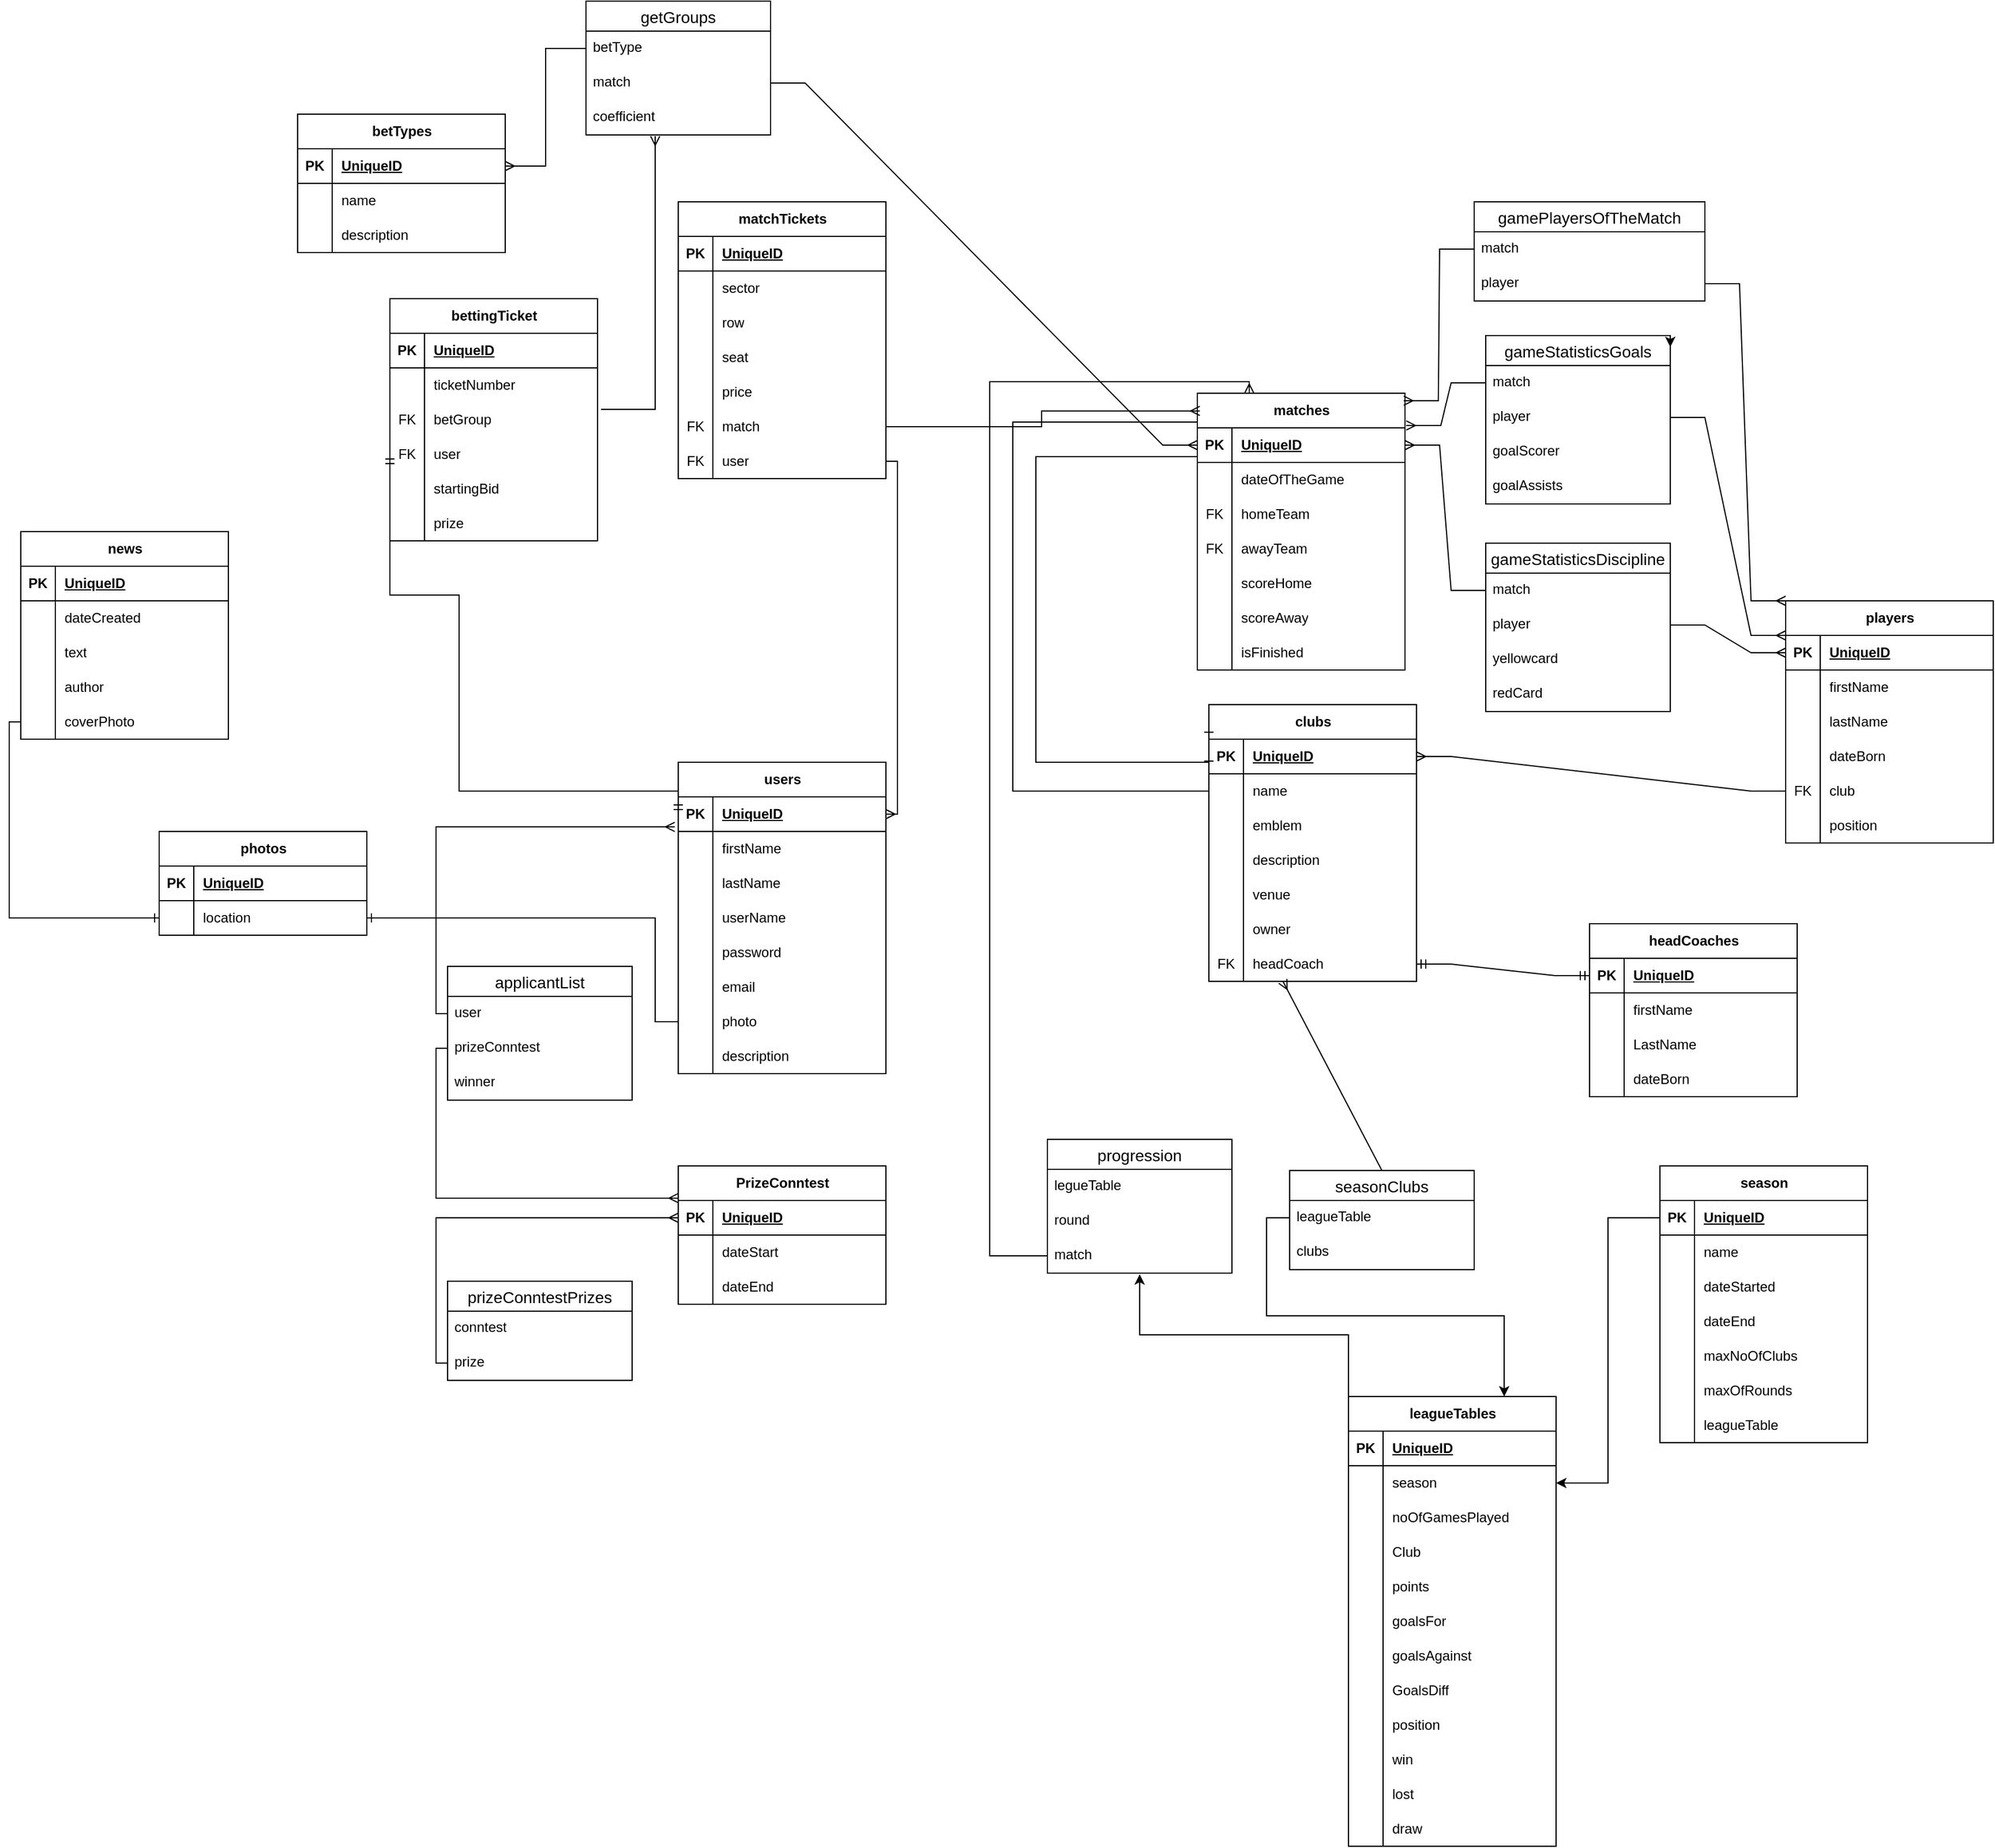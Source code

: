 <mxfile version="22.1.4" type="device">
  <diagram name="Page-1" id="GRCis7J6Lb1w_EySjMdK">
    <mxGraphModel dx="3410" dy="2600" grid="1" gridSize="10" guides="1" tooltips="1" connect="1" arrows="1" fold="1" page="1" pageScale="1" pageWidth="827" pageHeight="1169" math="0" shadow="0">
      <root>
        <mxCell id="0" />
        <mxCell id="1" parent="0" />
        <mxCell id="CduwQ-s-fMWIm8klkNz6-1" value="users" style="shape=table;startSize=30;container=1;collapsible=1;childLayout=tableLayout;fixedRows=1;rowLines=0;fontStyle=1;align=center;resizeLast=1;html=1;" vertex="1" parent="1">
          <mxGeometry x="210" y="200" width="180" height="270" as="geometry" />
        </mxCell>
        <mxCell id="CduwQ-s-fMWIm8klkNz6-2" value="" style="shape=tableRow;horizontal=0;startSize=0;swimlaneHead=0;swimlaneBody=0;fillColor=none;collapsible=0;dropTarget=0;points=[[0,0.5],[1,0.5]];portConstraint=eastwest;top=0;left=0;right=0;bottom=1;" vertex="1" parent="CduwQ-s-fMWIm8klkNz6-1">
          <mxGeometry y="30" width="180" height="30" as="geometry" />
        </mxCell>
        <mxCell id="CduwQ-s-fMWIm8klkNz6-3" value="PK" style="shape=partialRectangle;connectable=0;fillColor=none;top=0;left=0;bottom=0;right=0;fontStyle=1;overflow=hidden;whiteSpace=wrap;html=1;" vertex="1" parent="CduwQ-s-fMWIm8klkNz6-2">
          <mxGeometry width="30" height="30" as="geometry">
            <mxRectangle width="30" height="30" as="alternateBounds" />
          </mxGeometry>
        </mxCell>
        <mxCell id="CduwQ-s-fMWIm8klkNz6-4" value="UniqueID" style="shape=partialRectangle;connectable=0;fillColor=none;top=0;left=0;bottom=0;right=0;align=left;spacingLeft=6;fontStyle=5;overflow=hidden;whiteSpace=wrap;html=1;" vertex="1" parent="CduwQ-s-fMWIm8klkNz6-2">
          <mxGeometry x="30" width="150" height="30" as="geometry">
            <mxRectangle width="150" height="30" as="alternateBounds" />
          </mxGeometry>
        </mxCell>
        <mxCell id="CduwQ-s-fMWIm8klkNz6-5" value="" style="shape=tableRow;horizontal=0;startSize=0;swimlaneHead=0;swimlaneBody=0;fillColor=none;collapsible=0;dropTarget=0;points=[[0,0.5],[1,0.5]];portConstraint=eastwest;top=0;left=0;right=0;bottom=0;" vertex="1" parent="CduwQ-s-fMWIm8klkNz6-1">
          <mxGeometry y="60" width="180" height="30" as="geometry" />
        </mxCell>
        <mxCell id="CduwQ-s-fMWIm8klkNz6-6" value="" style="shape=partialRectangle;connectable=0;fillColor=none;top=0;left=0;bottom=0;right=0;editable=1;overflow=hidden;whiteSpace=wrap;html=1;" vertex="1" parent="CduwQ-s-fMWIm8klkNz6-5">
          <mxGeometry width="30" height="30" as="geometry">
            <mxRectangle width="30" height="30" as="alternateBounds" />
          </mxGeometry>
        </mxCell>
        <mxCell id="CduwQ-s-fMWIm8klkNz6-7" value="firstName" style="shape=partialRectangle;connectable=0;fillColor=none;top=0;left=0;bottom=0;right=0;align=left;spacingLeft=6;overflow=hidden;whiteSpace=wrap;html=1;" vertex="1" parent="CduwQ-s-fMWIm8klkNz6-5">
          <mxGeometry x="30" width="150" height="30" as="geometry">
            <mxRectangle width="150" height="30" as="alternateBounds" />
          </mxGeometry>
        </mxCell>
        <mxCell id="CduwQ-s-fMWIm8klkNz6-8" value="" style="shape=tableRow;horizontal=0;startSize=0;swimlaneHead=0;swimlaneBody=0;fillColor=none;collapsible=0;dropTarget=0;points=[[0,0.5],[1,0.5]];portConstraint=eastwest;top=0;left=0;right=0;bottom=0;" vertex="1" parent="CduwQ-s-fMWIm8klkNz6-1">
          <mxGeometry y="90" width="180" height="30" as="geometry" />
        </mxCell>
        <mxCell id="CduwQ-s-fMWIm8klkNz6-9" value="" style="shape=partialRectangle;connectable=0;fillColor=none;top=0;left=0;bottom=0;right=0;editable=1;overflow=hidden;whiteSpace=wrap;html=1;" vertex="1" parent="CduwQ-s-fMWIm8klkNz6-8">
          <mxGeometry width="30" height="30" as="geometry">
            <mxRectangle width="30" height="30" as="alternateBounds" />
          </mxGeometry>
        </mxCell>
        <mxCell id="CduwQ-s-fMWIm8klkNz6-10" value="lastName" style="shape=partialRectangle;connectable=0;fillColor=none;top=0;left=0;bottom=0;right=0;align=left;spacingLeft=6;overflow=hidden;whiteSpace=wrap;html=1;" vertex="1" parent="CduwQ-s-fMWIm8klkNz6-8">
          <mxGeometry x="30" width="150" height="30" as="geometry">
            <mxRectangle width="150" height="30" as="alternateBounds" />
          </mxGeometry>
        </mxCell>
        <mxCell id="CduwQ-s-fMWIm8klkNz6-11" value="" style="shape=tableRow;horizontal=0;startSize=0;swimlaneHead=0;swimlaneBody=0;fillColor=none;collapsible=0;dropTarget=0;points=[[0,0.5],[1,0.5]];portConstraint=eastwest;top=0;left=0;right=0;bottom=0;" vertex="1" parent="CduwQ-s-fMWIm8klkNz6-1">
          <mxGeometry y="120" width="180" height="30" as="geometry" />
        </mxCell>
        <mxCell id="CduwQ-s-fMWIm8klkNz6-12" value="" style="shape=partialRectangle;connectable=0;fillColor=none;top=0;left=0;bottom=0;right=0;editable=1;overflow=hidden;whiteSpace=wrap;html=1;" vertex="1" parent="CduwQ-s-fMWIm8klkNz6-11">
          <mxGeometry width="30" height="30" as="geometry">
            <mxRectangle width="30" height="30" as="alternateBounds" />
          </mxGeometry>
        </mxCell>
        <mxCell id="CduwQ-s-fMWIm8klkNz6-13" value="userName" style="shape=partialRectangle;connectable=0;fillColor=none;top=0;left=0;bottom=0;right=0;align=left;spacingLeft=6;overflow=hidden;whiteSpace=wrap;html=1;" vertex="1" parent="CduwQ-s-fMWIm8klkNz6-11">
          <mxGeometry x="30" width="150" height="30" as="geometry">
            <mxRectangle width="150" height="30" as="alternateBounds" />
          </mxGeometry>
        </mxCell>
        <mxCell id="CduwQ-s-fMWIm8klkNz6-14" value="" style="shape=tableRow;horizontal=0;startSize=0;swimlaneHead=0;swimlaneBody=0;fillColor=none;collapsible=0;dropTarget=0;points=[[0,0.5],[1,0.5]];portConstraint=eastwest;top=0;left=0;right=0;bottom=0;" vertex="1" parent="CduwQ-s-fMWIm8klkNz6-1">
          <mxGeometry y="150" width="180" height="30" as="geometry" />
        </mxCell>
        <mxCell id="CduwQ-s-fMWIm8klkNz6-15" value="" style="shape=partialRectangle;connectable=0;fillColor=none;top=0;left=0;bottom=0;right=0;editable=1;overflow=hidden;whiteSpace=wrap;html=1;" vertex="1" parent="CduwQ-s-fMWIm8klkNz6-14">
          <mxGeometry width="30" height="30" as="geometry">
            <mxRectangle width="30" height="30" as="alternateBounds" />
          </mxGeometry>
        </mxCell>
        <mxCell id="CduwQ-s-fMWIm8klkNz6-16" value="password" style="shape=partialRectangle;connectable=0;fillColor=none;top=0;left=0;bottom=0;right=0;align=left;spacingLeft=6;overflow=hidden;whiteSpace=wrap;html=1;" vertex="1" parent="CduwQ-s-fMWIm8klkNz6-14">
          <mxGeometry x="30" width="150" height="30" as="geometry">
            <mxRectangle width="150" height="30" as="alternateBounds" />
          </mxGeometry>
        </mxCell>
        <mxCell id="CduwQ-s-fMWIm8klkNz6-17" value="" style="shape=tableRow;horizontal=0;startSize=0;swimlaneHead=0;swimlaneBody=0;fillColor=none;collapsible=0;dropTarget=0;points=[[0,0.5],[1,0.5]];portConstraint=eastwest;top=0;left=0;right=0;bottom=0;" vertex="1" parent="CduwQ-s-fMWIm8klkNz6-1">
          <mxGeometry y="180" width="180" height="30" as="geometry" />
        </mxCell>
        <mxCell id="CduwQ-s-fMWIm8klkNz6-18" value="" style="shape=partialRectangle;connectable=0;fillColor=none;top=0;left=0;bottom=0;right=0;editable=1;overflow=hidden;whiteSpace=wrap;html=1;" vertex="1" parent="CduwQ-s-fMWIm8klkNz6-17">
          <mxGeometry width="30" height="30" as="geometry">
            <mxRectangle width="30" height="30" as="alternateBounds" />
          </mxGeometry>
        </mxCell>
        <mxCell id="CduwQ-s-fMWIm8klkNz6-19" value="email" style="shape=partialRectangle;connectable=0;fillColor=none;top=0;left=0;bottom=0;right=0;align=left;spacingLeft=6;overflow=hidden;whiteSpace=wrap;html=1;" vertex="1" parent="CduwQ-s-fMWIm8klkNz6-17">
          <mxGeometry x="30" width="150" height="30" as="geometry">
            <mxRectangle width="150" height="30" as="alternateBounds" />
          </mxGeometry>
        </mxCell>
        <mxCell id="CduwQ-s-fMWIm8klkNz6-20" value="" style="shape=tableRow;horizontal=0;startSize=0;swimlaneHead=0;swimlaneBody=0;fillColor=none;collapsible=0;dropTarget=0;points=[[0,0.5],[1,0.5]];portConstraint=eastwest;top=0;left=0;right=0;bottom=0;" vertex="1" parent="CduwQ-s-fMWIm8klkNz6-1">
          <mxGeometry y="210" width="180" height="30" as="geometry" />
        </mxCell>
        <mxCell id="CduwQ-s-fMWIm8klkNz6-21" value="" style="shape=partialRectangle;connectable=0;fillColor=none;top=0;left=0;bottom=0;right=0;editable=1;overflow=hidden;whiteSpace=wrap;html=1;" vertex="1" parent="CduwQ-s-fMWIm8klkNz6-20">
          <mxGeometry width="30" height="30" as="geometry">
            <mxRectangle width="30" height="30" as="alternateBounds" />
          </mxGeometry>
        </mxCell>
        <mxCell id="CduwQ-s-fMWIm8klkNz6-22" value="photo" style="shape=partialRectangle;connectable=0;fillColor=none;top=0;left=0;bottom=0;right=0;align=left;spacingLeft=6;overflow=hidden;whiteSpace=wrap;html=1;" vertex="1" parent="CduwQ-s-fMWIm8klkNz6-20">
          <mxGeometry x="30" width="150" height="30" as="geometry">
            <mxRectangle width="150" height="30" as="alternateBounds" />
          </mxGeometry>
        </mxCell>
        <mxCell id="CduwQ-s-fMWIm8klkNz6-23" value="" style="shape=tableRow;horizontal=0;startSize=0;swimlaneHead=0;swimlaneBody=0;fillColor=none;collapsible=0;dropTarget=0;points=[[0,0.5],[1,0.5]];portConstraint=eastwest;top=0;left=0;right=0;bottom=0;" vertex="1" parent="CduwQ-s-fMWIm8klkNz6-1">
          <mxGeometry y="240" width="180" height="30" as="geometry" />
        </mxCell>
        <mxCell id="CduwQ-s-fMWIm8klkNz6-24" value="" style="shape=partialRectangle;connectable=0;fillColor=none;top=0;left=0;bottom=0;right=0;editable=1;overflow=hidden;whiteSpace=wrap;html=1;" vertex="1" parent="CduwQ-s-fMWIm8klkNz6-23">
          <mxGeometry width="30" height="30" as="geometry">
            <mxRectangle width="30" height="30" as="alternateBounds" />
          </mxGeometry>
        </mxCell>
        <mxCell id="CduwQ-s-fMWIm8klkNz6-25" value="description" style="shape=partialRectangle;connectable=0;fillColor=none;top=0;left=0;bottom=0;right=0;align=left;spacingLeft=6;overflow=hidden;whiteSpace=wrap;html=1;" vertex="1" parent="CduwQ-s-fMWIm8klkNz6-23">
          <mxGeometry x="30" width="150" height="30" as="geometry">
            <mxRectangle width="150" height="30" as="alternateBounds" />
          </mxGeometry>
        </mxCell>
        <mxCell id="CduwQ-s-fMWIm8klkNz6-35" value="clubs" style="shape=table;startSize=30;container=1;collapsible=1;childLayout=tableLayout;fixedRows=1;rowLines=0;fontStyle=1;align=center;resizeLast=1;html=1;" vertex="1" parent="1">
          <mxGeometry x="670" y="150" width="180" height="240" as="geometry" />
        </mxCell>
        <mxCell id="CduwQ-s-fMWIm8klkNz6-36" value="" style="shape=tableRow;horizontal=0;startSize=0;swimlaneHead=0;swimlaneBody=0;fillColor=none;collapsible=0;dropTarget=0;points=[[0,0.5],[1,0.5]];portConstraint=eastwest;top=0;left=0;right=0;bottom=1;" vertex="1" parent="CduwQ-s-fMWIm8klkNz6-35">
          <mxGeometry y="30" width="180" height="30" as="geometry" />
        </mxCell>
        <mxCell id="CduwQ-s-fMWIm8klkNz6-37" value="PK" style="shape=partialRectangle;connectable=0;fillColor=none;top=0;left=0;bottom=0;right=0;fontStyle=1;overflow=hidden;whiteSpace=wrap;html=1;" vertex="1" parent="CduwQ-s-fMWIm8klkNz6-36">
          <mxGeometry width="30" height="30" as="geometry">
            <mxRectangle width="30" height="30" as="alternateBounds" />
          </mxGeometry>
        </mxCell>
        <mxCell id="CduwQ-s-fMWIm8klkNz6-38" value="UniqueID" style="shape=partialRectangle;connectable=0;fillColor=none;top=0;left=0;bottom=0;right=0;align=left;spacingLeft=6;fontStyle=5;overflow=hidden;whiteSpace=wrap;html=1;" vertex="1" parent="CduwQ-s-fMWIm8klkNz6-36">
          <mxGeometry x="30" width="150" height="30" as="geometry">
            <mxRectangle width="150" height="30" as="alternateBounds" />
          </mxGeometry>
        </mxCell>
        <mxCell id="CduwQ-s-fMWIm8klkNz6-39" value="" style="shape=tableRow;horizontal=0;startSize=0;swimlaneHead=0;swimlaneBody=0;fillColor=none;collapsible=0;dropTarget=0;points=[[0,0.5],[1,0.5]];portConstraint=eastwest;top=0;left=0;right=0;bottom=0;" vertex="1" parent="CduwQ-s-fMWIm8klkNz6-35">
          <mxGeometry y="60" width="180" height="30" as="geometry" />
        </mxCell>
        <mxCell id="CduwQ-s-fMWIm8klkNz6-40" value="" style="shape=partialRectangle;connectable=0;fillColor=none;top=0;left=0;bottom=0;right=0;editable=1;overflow=hidden;whiteSpace=wrap;html=1;" vertex="1" parent="CduwQ-s-fMWIm8klkNz6-39">
          <mxGeometry width="30" height="30" as="geometry">
            <mxRectangle width="30" height="30" as="alternateBounds" />
          </mxGeometry>
        </mxCell>
        <mxCell id="CduwQ-s-fMWIm8klkNz6-41" value="name" style="shape=partialRectangle;connectable=0;fillColor=none;top=0;left=0;bottom=0;right=0;align=left;spacingLeft=6;overflow=hidden;whiteSpace=wrap;html=1;" vertex="1" parent="CduwQ-s-fMWIm8klkNz6-39">
          <mxGeometry x="30" width="150" height="30" as="geometry">
            <mxRectangle width="150" height="30" as="alternateBounds" />
          </mxGeometry>
        </mxCell>
        <mxCell id="CduwQ-s-fMWIm8klkNz6-42" value="" style="shape=tableRow;horizontal=0;startSize=0;swimlaneHead=0;swimlaneBody=0;fillColor=none;collapsible=0;dropTarget=0;points=[[0,0.5],[1,0.5]];portConstraint=eastwest;top=0;left=0;right=0;bottom=0;" vertex="1" parent="CduwQ-s-fMWIm8klkNz6-35">
          <mxGeometry y="90" width="180" height="30" as="geometry" />
        </mxCell>
        <mxCell id="CduwQ-s-fMWIm8klkNz6-43" value="" style="shape=partialRectangle;connectable=0;fillColor=none;top=0;left=0;bottom=0;right=0;editable=1;overflow=hidden;whiteSpace=wrap;html=1;" vertex="1" parent="CduwQ-s-fMWIm8klkNz6-42">
          <mxGeometry width="30" height="30" as="geometry">
            <mxRectangle width="30" height="30" as="alternateBounds" />
          </mxGeometry>
        </mxCell>
        <mxCell id="CduwQ-s-fMWIm8klkNz6-44" value="emblem" style="shape=partialRectangle;connectable=0;fillColor=none;top=0;left=0;bottom=0;right=0;align=left;spacingLeft=6;overflow=hidden;whiteSpace=wrap;html=1;" vertex="1" parent="CduwQ-s-fMWIm8klkNz6-42">
          <mxGeometry x="30" width="150" height="30" as="geometry">
            <mxRectangle width="150" height="30" as="alternateBounds" />
          </mxGeometry>
        </mxCell>
        <mxCell id="CduwQ-s-fMWIm8klkNz6-45" value="" style="shape=tableRow;horizontal=0;startSize=0;swimlaneHead=0;swimlaneBody=0;fillColor=none;collapsible=0;dropTarget=0;points=[[0,0.5],[1,0.5]];portConstraint=eastwest;top=0;left=0;right=0;bottom=0;" vertex="1" parent="CduwQ-s-fMWIm8klkNz6-35">
          <mxGeometry y="120" width="180" height="30" as="geometry" />
        </mxCell>
        <mxCell id="CduwQ-s-fMWIm8klkNz6-46" value="" style="shape=partialRectangle;connectable=0;fillColor=none;top=0;left=0;bottom=0;right=0;editable=1;overflow=hidden;whiteSpace=wrap;html=1;" vertex="1" parent="CduwQ-s-fMWIm8klkNz6-45">
          <mxGeometry width="30" height="30" as="geometry">
            <mxRectangle width="30" height="30" as="alternateBounds" />
          </mxGeometry>
        </mxCell>
        <mxCell id="CduwQ-s-fMWIm8klkNz6-47" value="description" style="shape=partialRectangle;connectable=0;fillColor=none;top=0;left=0;bottom=0;right=0;align=left;spacingLeft=6;overflow=hidden;whiteSpace=wrap;html=1;" vertex="1" parent="CduwQ-s-fMWIm8klkNz6-45">
          <mxGeometry x="30" width="150" height="30" as="geometry">
            <mxRectangle width="150" height="30" as="alternateBounds" />
          </mxGeometry>
        </mxCell>
        <mxCell id="CduwQ-s-fMWIm8klkNz6-48" value="" style="shape=tableRow;horizontal=0;startSize=0;swimlaneHead=0;swimlaneBody=0;fillColor=none;collapsible=0;dropTarget=0;points=[[0,0.5],[1,0.5]];portConstraint=eastwest;top=0;left=0;right=0;bottom=0;" vertex="1" parent="CduwQ-s-fMWIm8klkNz6-35">
          <mxGeometry y="150" width="180" height="30" as="geometry" />
        </mxCell>
        <mxCell id="CduwQ-s-fMWIm8klkNz6-49" value="" style="shape=partialRectangle;connectable=0;fillColor=none;top=0;left=0;bottom=0;right=0;editable=1;overflow=hidden;whiteSpace=wrap;html=1;" vertex="1" parent="CduwQ-s-fMWIm8klkNz6-48">
          <mxGeometry width="30" height="30" as="geometry">
            <mxRectangle width="30" height="30" as="alternateBounds" />
          </mxGeometry>
        </mxCell>
        <mxCell id="CduwQ-s-fMWIm8klkNz6-50" value="venue" style="shape=partialRectangle;connectable=0;fillColor=none;top=0;left=0;bottom=0;right=0;align=left;spacingLeft=6;overflow=hidden;whiteSpace=wrap;html=1;" vertex="1" parent="CduwQ-s-fMWIm8klkNz6-48">
          <mxGeometry x="30" width="150" height="30" as="geometry">
            <mxRectangle width="150" height="30" as="alternateBounds" />
          </mxGeometry>
        </mxCell>
        <mxCell id="CduwQ-s-fMWIm8klkNz6-107" value="" style="shape=tableRow;horizontal=0;startSize=0;swimlaneHead=0;swimlaneBody=0;fillColor=none;collapsible=0;dropTarget=0;points=[[0,0.5],[1,0.5]];portConstraint=eastwest;top=0;left=0;right=0;bottom=0;" vertex="1" parent="CduwQ-s-fMWIm8klkNz6-35">
          <mxGeometry y="180" width="180" height="30" as="geometry" />
        </mxCell>
        <mxCell id="CduwQ-s-fMWIm8klkNz6-108" value="" style="shape=partialRectangle;connectable=0;fillColor=none;top=0;left=0;bottom=0;right=0;editable=1;overflow=hidden;whiteSpace=wrap;html=1;" vertex="1" parent="CduwQ-s-fMWIm8klkNz6-107">
          <mxGeometry width="30" height="30" as="geometry">
            <mxRectangle width="30" height="30" as="alternateBounds" />
          </mxGeometry>
        </mxCell>
        <mxCell id="CduwQ-s-fMWIm8klkNz6-109" value="owner" style="shape=partialRectangle;connectable=0;fillColor=none;top=0;left=0;bottom=0;right=0;align=left;spacingLeft=6;overflow=hidden;whiteSpace=wrap;html=1;" vertex="1" parent="CduwQ-s-fMWIm8klkNz6-107">
          <mxGeometry x="30" width="150" height="30" as="geometry">
            <mxRectangle width="150" height="30" as="alternateBounds" />
          </mxGeometry>
        </mxCell>
        <mxCell id="CduwQ-s-fMWIm8klkNz6-110" value="" style="shape=tableRow;horizontal=0;startSize=0;swimlaneHead=0;swimlaneBody=0;fillColor=none;collapsible=0;dropTarget=0;points=[[0,0.5],[1,0.5]];portConstraint=eastwest;top=0;left=0;right=0;bottom=0;" vertex="1" parent="CduwQ-s-fMWIm8klkNz6-35">
          <mxGeometry y="210" width="180" height="30" as="geometry" />
        </mxCell>
        <mxCell id="CduwQ-s-fMWIm8klkNz6-111" value="FK" style="shape=partialRectangle;connectable=0;fillColor=none;top=0;left=0;bottom=0;right=0;editable=1;overflow=hidden;whiteSpace=wrap;html=1;" vertex="1" parent="CduwQ-s-fMWIm8klkNz6-110">
          <mxGeometry width="30" height="30" as="geometry">
            <mxRectangle width="30" height="30" as="alternateBounds" />
          </mxGeometry>
        </mxCell>
        <mxCell id="CduwQ-s-fMWIm8klkNz6-112" value="headCoach" style="shape=partialRectangle;connectable=0;fillColor=none;top=0;left=0;bottom=0;right=0;align=left;spacingLeft=6;overflow=hidden;whiteSpace=wrap;html=1;" vertex="1" parent="CduwQ-s-fMWIm8klkNz6-110">
          <mxGeometry x="30" width="150" height="30" as="geometry">
            <mxRectangle width="150" height="30" as="alternateBounds" />
          </mxGeometry>
        </mxCell>
        <mxCell id="CduwQ-s-fMWIm8klkNz6-60" value="season" style="shape=table;startSize=30;container=1;collapsible=1;childLayout=tableLayout;fixedRows=1;rowLines=0;fontStyle=1;align=center;resizeLast=1;html=1;" vertex="1" parent="1">
          <mxGeometry x="1061" y="550" width="180" height="240" as="geometry" />
        </mxCell>
        <mxCell id="CduwQ-s-fMWIm8klkNz6-61" value="" style="shape=tableRow;horizontal=0;startSize=0;swimlaneHead=0;swimlaneBody=0;fillColor=none;collapsible=0;dropTarget=0;points=[[0,0.5],[1,0.5]];portConstraint=eastwest;top=0;left=0;right=0;bottom=1;" vertex="1" parent="CduwQ-s-fMWIm8klkNz6-60">
          <mxGeometry y="30" width="180" height="30" as="geometry" />
        </mxCell>
        <mxCell id="CduwQ-s-fMWIm8klkNz6-62" value="PK" style="shape=partialRectangle;connectable=0;fillColor=none;top=0;left=0;bottom=0;right=0;fontStyle=1;overflow=hidden;whiteSpace=wrap;html=1;" vertex="1" parent="CduwQ-s-fMWIm8klkNz6-61">
          <mxGeometry width="30" height="30" as="geometry">
            <mxRectangle width="30" height="30" as="alternateBounds" />
          </mxGeometry>
        </mxCell>
        <mxCell id="CduwQ-s-fMWIm8klkNz6-63" value="UniqueID" style="shape=partialRectangle;connectable=0;fillColor=none;top=0;left=0;bottom=0;right=0;align=left;spacingLeft=6;fontStyle=5;overflow=hidden;whiteSpace=wrap;html=1;" vertex="1" parent="CduwQ-s-fMWIm8klkNz6-61">
          <mxGeometry x="30" width="150" height="30" as="geometry">
            <mxRectangle width="150" height="30" as="alternateBounds" />
          </mxGeometry>
        </mxCell>
        <mxCell id="CduwQ-s-fMWIm8klkNz6-64" value="" style="shape=tableRow;horizontal=0;startSize=0;swimlaneHead=0;swimlaneBody=0;fillColor=none;collapsible=0;dropTarget=0;points=[[0,0.5],[1,0.5]];portConstraint=eastwest;top=0;left=0;right=0;bottom=0;" vertex="1" parent="CduwQ-s-fMWIm8klkNz6-60">
          <mxGeometry y="60" width="180" height="30" as="geometry" />
        </mxCell>
        <mxCell id="CduwQ-s-fMWIm8klkNz6-65" value="" style="shape=partialRectangle;connectable=0;fillColor=none;top=0;left=0;bottom=0;right=0;editable=1;overflow=hidden;whiteSpace=wrap;html=1;" vertex="1" parent="CduwQ-s-fMWIm8klkNz6-64">
          <mxGeometry width="30" height="30" as="geometry">
            <mxRectangle width="30" height="30" as="alternateBounds" />
          </mxGeometry>
        </mxCell>
        <mxCell id="CduwQ-s-fMWIm8klkNz6-66" value="name" style="shape=partialRectangle;connectable=0;fillColor=none;top=0;left=0;bottom=0;right=0;align=left;spacingLeft=6;overflow=hidden;whiteSpace=wrap;html=1;" vertex="1" parent="CduwQ-s-fMWIm8klkNz6-64">
          <mxGeometry x="30" width="150" height="30" as="geometry">
            <mxRectangle width="150" height="30" as="alternateBounds" />
          </mxGeometry>
        </mxCell>
        <mxCell id="CduwQ-s-fMWIm8klkNz6-67" value="" style="shape=tableRow;horizontal=0;startSize=0;swimlaneHead=0;swimlaneBody=0;fillColor=none;collapsible=0;dropTarget=0;points=[[0,0.5],[1,0.5]];portConstraint=eastwest;top=0;left=0;right=0;bottom=0;" vertex="1" parent="CduwQ-s-fMWIm8klkNz6-60">
          <mxGeometry y="90" width="180" height="30" as="geometry" />
        </mxCell>
        <mxCell id="CduwQ-s-fMWIm8klkNz6-68" value="" style="shape=partialRectangle;connectable=0;fillColor=none;top=0;left=0;bottom=0;right=0;editable=1;overflow=hidden;whiteSpace=wrap;html=1;" vertex="1" parent="CduwQ-s-fMWIm8klkNz6-67">
          <mxGeometry width="30" height="30" as="geometry">
            <mxRectangle width="30" height="30" as="alternateBounds" />
          </mxGeometry>
        </mxCell>
        <mxCell id="CduwQ-s-fMWIm8klkNz6-69" value="dateStarted" style="shape=partialRectangle;connectable=0;fillColor=none;top=0;left=0;bottom=0;right=0;align=left;spacingLeft=6;overflow=hidden;whiteSpace=wrap;html=1;" vertex="1" parent="CduwQ-s-fMWIm8klkNz6-67">
          <mxGeometry x="30" width="150" height="30" as="geometry">
            <mxRectangle width="150" height="30" as="alternateBounds" />
          </mxGeometry>
        </mxCell>
        <mxCell id="CduwQ-s-fMWIm8klkNz6-70" value="" style="shape=tableRow;horizontal=0;startSize=0;swimlaneHead=0;swimlaneBody=0;fillColor=none;collapsible=0;dropTarget=0;points=[[0,0.5],[1,0.5]];portConstraint=eastwest;top=0;left=0;right=0;bottom=0;" vertex="1" parent="CduwQ-s-fMWIm8klkNz6-60">
          <mxGeometry y="120" width="180" height="30" as="geometry" />
        </mxCell>
        <mxCell id="CduwQ-s-fMWIm8klkNz6-71" value="" style="shape=partialRectangle;connectable=0;fillColor=none;top=0;left=0;bottom=0;right=0;editable=1;overflow=hidden;whiteSpace=wrap;html=1;" vertex="1" parent="CduwQ-s-fMWIm8klkNz6-70">
          <mxGeometry width="30" height="30" as="geometry">
            <mxRectangle width="30" height="30" as="alternateBounds" />
          </mxGeometry>
        </mxCell>
        <mxCell id="CduwQ-s-fMWIm8klkNz6-72" value="dateEnd" style="shape=partialRectangle;connectable=0;fillColor=none;top=0;left=0;bottom=0;right=0;align=left;spacingLeft=6;overflow=hidden;whiteSpace=wrap;html=1;" vertex="1" parent="CduwQ-s-fMWIm8klkNz6-70">
          <mxGeometry x="30" width="150" height="30" as="geometry">
            <mxRectangle width="150" height="30" as="alternateBounds" />
          </mxGeometry>
        </mxCell>
        <mxCell id="CduwQ-s-fMWIm8klkNz6-73" value="" style="shape=tableRow;horizontal=0;startSize=0;swimlaneHead=0;swimlaneBody=0;fillColor=none;collapsible=0;dropTarget=0;points=[[0,0.5],[1,0.5]];portConstraint=eastwest;top=0;left=0;right=0;bottom=0;" vertex="1" parent="CduwQ-s-fMWIm8klkNz6-60">
          <mxGeometry y="150" width="180" height="30" as="geometry" />
        </mxCell>
        <mxCell id="CduwQ-s-fMWIm8klkNz6-74" value="" style="shape=partialRectangle;connectable=0;fillColor=none;top=0;left=0;bottom=0;right=0;editable=1;overflow=hidden;whiteSpace=wrap;html=1;" vertex="1" parent="CduwQ-s-fMWIm8klkNz6-73">
          <mxGeometry width="30" height="30" as="geometry">
            <mxRectangle width="30" height="30" as="alternateBounds" />
          </mxGeometry>
        </mxCell>
        <mxCell id="CduwQ-s-fMWIm8klkNz6-75" value="maxNoOfClubs" style="shape=partialRectangle;connectable=0;fillColor=none;top=0;left=0;bottom=0;right=0;align=left;spacingLeft=6;overflow=hidden;whiteSpace=wrap;html=1;" vertex="1" parent="CduwQ-s-fMWIm8klkNz6-73">
          <mxGeometry x="30" width="150" height="30" as="geometry">
            <mxRectangle width="150" height="30" as="alternateBounds" />
          </mxGeometry>
        </mxCell>
        <mxCell id="CduwQ-s-fMWIm8klkNz6-376" value="" style="shape=tableRow;horizontal=0;startSize=0;swimlaneHead=0;swimlaneBody=0;fillColor=none;collapsible=0;dropTarget=0;points=[[0,0.5],[1,0.5]];portConstraint=eastwest;top=0;left=0;right=0;bottom=0;" vertex="1" parent="CduwQ-s-fMWIm8klkNz6-60">
          <mxGeometry y="180" width="180" height="30" as="geometry" />
        </mxCell>
        <mxCell id="CduwQ-s-fMWIm8klkNz6-377" value="" style="shape=partialRectangle;connectable=0;fillColor=none;top=0;left=0;bottom=0;right=0;editable=1;overflow=hidden;whiteSpace=wrap;html=1;" vertex="1" parent="CduwQ-s-fMWIm8klkNz6-376">
          <mxGeometry width="30" height="30" as="geometry">
            <mxRectangle width="30" height="30" as="alternateBounds" />
          </mxGeometry>
        </mxCell>
        <mxCell id="CduwQ-s-fMWIm8klkNz6-378" value="maxOfRounds" style="shape=partialRectangle;connectable=0;fillColor=none;top=0;left=0;bottom=0;right=0;align=left;spacingLeft=6;overflow=hidden;whiteSpace=wrap;html=1;" vertex="1" parent="CduwQ-s-fMWIm8klkNz6-376">
          <mxGeometry x="30" width="150" height="30" as="geometry">
            <mxRectangle width="150" height="30" as="alternateBounds" />
          </mxGeometry>
        </mxCell>
        <mxCell id="CduwQ-s-fMWIm8klkNz6-395" value="" style="shape=tableRow;horizontal=0;startSize=0;swimlaneHead=0;swimlaneBody=0;fillColor=none;collapsible=0;dropTarget=0;points=[[0,0.5],[1,0.5]];portConstraint=eastwest;top=0;left=0;right=0;bottom=0;" vertex="1" parent="CduwQ-s-fMWIm8klkNz6-60">
          <mxGeometry y="210" width="180" height="30" as="geometry" />
        </mxCell>
        <mxCell id="CduwQ-s-fMWIm8klkNz6-396" value="" style="shape=partialRectangle;connectable=0;fillColor=none;top=0;left=0;bottom=0;right=0;editable=1;overflow=hidden;whiteSpace=wrap;html=1;" vertex="1" parent="CduwQ-s-fMWIm8klkNz6-395">
          <mxGeometry width="30" height="30" as="geometry">
            <mxRectangle width="30" height="30" as="alternateBounds" />
          </mxGeometry>
        </mxCell>
        <mxCell id="CduwQ-s-fMWIm8klkNz6-397" value="leagueTable" style="shape=partialRectangle;connectable=0;fillColor=none;top=0;left=0;bottom=0;right=0;align=left;spacingLeft=6;overflow=hidden;whiteSpace=wrap;html=1;" vertex="1" parent="CduwQ-s-fMWIm8klkNz6-395">
          <mxGeometry x="30" width="150" height="30" as="geometry">
            <mxRectangle width="150" height="30" as="alternateBounds" />
          </mxGeometry>
        </mxCell>
        <mxCell id="CduwQ-s-fMWIm8klkNz6-85" value="players" style="shape=table;startSize=30;container=1;collapsible=1;childLayout=tableLayout;fixedRows=1;rowLines=0;fontStyle=1;align=center;resizeLast=1;html=1;" vertex="1" parent="1">
          <mxGeometry x="1170" y="60" width="180" height="210" as="geometry" />
        </mxCell>
        <mxCell id="CduwQ-s-fMWIm8klkNz6-86" value="" style="shape=tableRow;horizontal=0;startSize=0;swimlaneHead=0;swimlaneBody=0;fillColor=none;collapsible=0;dropTarget=0;points=[[0,0.5],[1,0.5]];portConstraint=eastwest;top=0;left=0;right=0;bottom=1;" vertex="1" parent="CduwQ-s-fMWIm8klkNz6-85">
          <mxGeometry y="30" width="180" height="30" as="geometry" />
        </mxCell>
        <mxCell id="CduwQ-s-fMWIm8klkNz6-87" value="PK" style="shape=partialRectangle;connectable=0;fillColor=none;top=0;left=0;bottom=0;right=0;fontStyle=1;overflow=hidden;whiteSpace=wrap;html=1;" vertex="1" parent="CduwQ-s-fMWIm8klkNz6-86">
          <mxGeometry width="30" height="30" as="geometry">
            <mxRectangle width="30" height="30" as="alternateBounds" />
          </mxGeometry>
        </mxCell>
        <mxCell id="CduwQ-s-fMWIm8klkNz6-88" value="UniqueID" style="shape=partialRectangle;connectable=0;fillColor=none;top=0;left=0;bottom=0;right=0;align=left;spacingLeft=6;fontStyle=5;overflow=hidden;whiteSpace=wrap;html=1;" vertex="1" parent="CduwQ-s-fMWIm8klkNz6-86">
          <mxGeometry x="30" width="150" height="30" as="geometry">
            <mxRectangle width="150" height="30" as="alternateBounds" />
          </mxGeometry>
        </mxCell>
        <mxCell id="CduwQ-s-fMWIm8klkNz6-89" value="" style="shape=tableRow;horizontal=0;startSize=0;swimlaneHead=0;swimlaneBody=0;fillColor=none;collapsible=0;dropTarget=0;points=[[0,0.5],[1,0.5]];portConstraint=eastwest;top=0;left=0;right=0;bottom=0;" vertex="1" parent="CduwQ-s-fMWIm8klkNz6-85">
          <mxGeometry y="60" width="180" height="30" as="geometry" />
        </mxCell>
        <mxCell id="CduwQ-s-fMWIm8klkNz6-90" value="" style="shape=partialRectangle;connectable=0;fillColor=none;top=0;left=0;bottom=0;right=0;editable=1;overflow=hidden;whiteSpace=wrap;html=1;" vertex="1" parent="CduwQ-s-fMWIm8klkNz6-89">
          <mxGeometry width="30" height="30" as="geometry">
            <mxRectangle width="30" height="30" as="alternateBounds" />
          </mxGeometry>
        </mxCell>
        <mxCell id="CduwQ-s-fMWIm8klkNz6-91" value="firstName" style="shape=partialRectangle;connectable=0;fillColor=none;top=0;left=0;bottom=0;right=0;align=left;spacingLeft=6;overflow=hidden;whiteSpace=wrap;html=1;" vertex="1" parent="CduwQ-s-fMWIm8klkNz6-89">
          <mxGeometry x="30" width="150" height="30" as="geometry">
            <mxRectangle width="150" height="30" as="alternateBounds" />
          </mxGeometry>
        </mxCell>
        <mxCell id="CduwQ-s-fMWIm8klkNz6-92" value="" style="shape=tableRow;horizontal=0;startSize=0;swimlaneHead=0;swimlaneBody=0;fillColor=none;collapsible=0;dropTarget=0;points=[[0,0.5],[1,0.5]];portConstraint=eastwest;top=0;left=0;right=0;bottom=0;" vertex="1" parent="CduwQ-s-fMWIm8klkNz6-85">
          <mxGeometry y="90" width="180" height="30" as="geometry" />
        </mxCell>
        <mxCell id="CduwQ-s-fMWIm8klkNz6-93" value="" style="shape=partialRectangle;connectable=0;fillColor=none;top=0;left=0;bottom=0;right=0;editable=1;overflow=hidden;whiteSpace=wrap;html=1;" vertex="1" parent="CduwQ-s-fMWIm8klkNz6-92">
          <mxGeometry width="30" height="30" as="geometry">
            <mxRectangle width="30" height="30" as="alternateBounds" />
          </mxGeometry>
        </mxCell>
        <mxCell id="CduwQ-s-fMWIm8klkNz6-94" value="lastName" style="shape=partialRectangle;connectable=0;fillColor=none;top=0;left=0;bottom=0;right=0;align=left;spacingLeft=6;overflow=hidden;whiteSpace=wrap;html=1;" vertex="1" parent="CduwQ-s-fMWIm8klkNz6-92">
          <mxGeometry x="30" width="150" height="30" as="geometry">
            <mxRectangle width="150" height="30" as="alternateBounds" />
          </mxGeometry>
        </mxCell>
        <mxCell id="CduwQ-s-fMWIm8klkNz6-95" value="" style="shape=tableRow;horizontal=0;startSize=0;swimlaneHead=0;swimlaneBody=0;fillColor=none;collapsible=0;dropTarget=0;points=[[0,0.5],[1,0.5]];portConstraint=eastwest;top=0;left=0;right=0;bottom=0;" vertex="1" parent="CduwQ-s-fMWIm8klkNz6-85">
          <mxGeometry y="120" width="180" height="30" as="geometry" />
        </mxCell>
        <mxCell id="CduwQ-s-fMWIm8klkNz6-96" value="" style="shape=partialRectangle;connectable=0;fillColor=none;top=0;left=0;bottom=0;right=0;editable=1;overflow=hidden;whiteSpace=wrap;html=1;" vertex="1" parent="CduwQ-s-fMWIm8klkNz6-95">
          <mxGeometry width="30" height="30" as="geometry">
            <mxRectangle width="30" height="30" as="alternateBounds" />
          </mxGeometry>
        </mxCell>
        <mxCell id="CduwQ-s-fMWIm8klkNz6-97" value="dateBorn" style="shape=partialRectangle;connectable=0;fillColor=none;top=0;left=0;bottom=0;right=0;align=left;spacingLeft=6;overflow=hidden;whiteSpace=wrap;html=1;" vertex="1" parent="CduwQ-s-fMWIm8klkNz6-95">
          <mxGeometry x="30" width="150" height="30" as="geometry">
            <mxRectangle width="150" height="30" as="alternateBounds" />
          </mxGeometry>
        </mxCell>
        <mxCell id="CduwQ-s-fMWIm8klkNz6-98" value="" style="shape=tableRow;horizontal=0;startSize=0;swimlaneHead=0;swimlaneBody=0;fillColor=none;collapsible=0;dropTarget=0;points=[[0,0.5],[1,0.5]];portConstraint=eastwest;top=0;left=0;right=0;bottom=0;" vertex="1" parent="CduwQ-s-fMWIm8klkNz6-85">
          <mxGeometry y="150" width="180" height="30" as="geometry" />
        </mxCell>
        <mxCell id="CduwQ-s-fMWIm8klkNz6-99" value="FK" style="shape=partialRectangle;connectable=0;fillColor=none;top=0;left=0;bottom=0;right=0;editable=1;overflow=hidden;whiteSpace=wrap;html=1;" vertex="1" parent="CduwQ-s-fMWIm8klkNz6-98">
          <mxGeometry width="30" height="30" as="geometry">
            <mxRectangle width="30" height="30" as="alternateBounds" />
          </mxGeometry>
        </mxCell>
        <mxCell id="CduwQ-s-fMWIm8klkNz6-100" value="club" style="shape=partialRectangle;connectable=0;fillColor=none;top=0;left=0;bottom=0;right=0;align=left;spacingLeft=6;overflow=hidden;whiteSpace=wrap;html=1;" vertex="1" parent="CduwQ-s-fMWIm8klkNz6-98">
          <mxGeometry x="30" width="150" height="30" as="geometry">
            <mxRectangle width="150" height="30" as="alternateBounds" />
          </mxGeometry>
        </mxCell>
        <mxCell id="CduwQ-s-fMWIm8klkNz6-101" value="" style="shape=tableRow;horizontal=0;startSize=0;swimlaneHead=0;swimlaneBody=0;fillColor=none;collapsible=0;dropTarget=0;points=[[0,0.5],[1,0.5]];portConstraint=eastwest;top=0;left=0;right=0;bottom=0;" vertex="1" parent="CduwQ-s-fMWIm8klkNz6-85">
          <mxGeometry y="180" width="180" height="30" as="geometry" />
        </mxCell>
        <mxCell id="CduwQ-s-fMWIm8klkNz6-102" value="" style="shape=partialRectangle;connectable=0;fillColor=none;top=0;left=0;bottom=0;right=0;editable=1;overflow=hidden;whiteSpace=wrap;html=1;" vertex="1" parent="CduwQ-s-fMWIm8klkNz6-101">
          <mxGeometry width="30" height="30" as="geometry">
            <mxRectangle width="30" height="30" as="alternateBounds" />
          </mxGeometry>
        </mxCell>
        <mxCell id="CduwQ-s-fMWIm8klkNz6-103" value="position" style="shape=partialRectangle;connectable=0;fillColor=none;top=0;left=0;bottom=0;right=0;align=left;spacingLeft=6;overflow=hidden;whiteSpace=wrap;html=1;" vertex="1" parent="CduwQ-s-fMWIm8klkNz6-101">
          <mxGeometry x="30" width="150" height="30" as="geometry">
            <mxRectangle width="150" height="30" as="alternateBounds" />
          </mxGeometry>
        </mxCell>
        <mxCell id="CduwQ-s-fMWIm8klkNz6-113" value="" style="edgeStyle=entityRelationEdgeStyle;fontSize=12;html=1;endArrow=ERmany;rounded=0;entryX=1;entryY=0.5;entryDx=0;entryDy=0;exitX=0;exitY=0.5;exitDx=0;exitDy=0;" edge="1" parent="1" source="CduwQ-s-fMWIm8klkNz6-98" target="CduwQ-s-fMWIm8klkNz6-36">
          <mxGeometry width="100" height="100" relative="1" as="geometry">
            <mxPoint x="800" y="540" as="sourcePoint" />
            <mxPoint x="900" y="440" as="targetPoint" />
          </mxGeometry>
        </mxCell>
        <mxCell id="CduwQ-s-fMWIm8klkNz6-114" value="headCoaches" style="shape=table;startSize=30;container=1;collapsible=1;childLayout=tableLayout;fixedRows=1;rowLines=0;fontStyle=1;align=center;resizeLast=1;html=1;" vertex="1" parent="1">
          <mxGeometry x="1000" y="340" width="180" height="150" as="geometry" />
        </mxCell>
        <mxCell id="CduwQ-s-fMWIm8klkNz6-115" value="" style="shape=tableRow;horizontal=0;startSize=0;swimlaneHead=0;swimlaneBody=0;fillColor=none;collapsible=0;dropTarget=0;points=[[0,0.5],[1,0.5]];portConstraint=eastwest;top=0;left=0;right=0;bottom=1;" vertex="1" parent="CduwQ-s-fMWIm8klkNz6-114">
          <mxGeometry y="30" width="180" height="30" as="geometry" />
        </mxCell>
        <mxCell id="CduwQ-s-fMWIm8klkNz6-116" value="PK" style="shape=partialRectangle;connectable=0;fillColor=none;top=0;left=0;bottom=0;right=0;fontStyle=1;overflow=hidden;whiteSpace=wrap;html=1;" vertex="1" parent="CduwQ-s-fMWIm8klkNz6-115">
          <mxGeometry width="30" height="30" as="geometry">
            <mxRectangle width="30" height="30" as="alternateBounds" />
          </mxGeometry>
        </mxCell>
        <mxCell id="CduwQ-s-fMWIm8klkNz6-117" value="UniqueID" style="shape=partialRectangle;connectable=0;fillColor=none;top=0;left=0;bottom=0;right=0;align=left;spacingLeft=6;fontStyle=5;overflow=hidden;whiteSpace=wrap;html=1;" vertex="1" parent="CduwQ-s-fMWIm8klkNz6-115">
          <mxGeometry x="30" width="150" height="30" as="geometry">
            <mxRectangle width="150" height="30" as="alternateBounds" />
          </mxGeometry>
        </mxCell>
        <mxCell id="CduwQ-s-fMWIm8klkNz6-118" value="" style="shape=tableRow;horizontal=0;startSize=0;swimlaneHead=0;swimlaneBody=0;fillColor=none;collapsible=0;dropTarget=0;points=[[0,0.5],[1,0.5]];portConstraint=eastwest;top=0;left=0;right=0;bottom=0;" vertex="1" parent="CduwQ-s-fMWIm8klkNz6-114">
          <mxGeometry y="60" width="180" height="30" as="geometry" />
        </mxCell>
        <mxCell id="CduwQ-s-fMWIm8klkNz6-119" value="" style="shape=partialRectangle;connectable=0;fillColor=none;top=0;left=0;bottom=0;right=0;editable=1;overflow=hidden;whiteSpace=wrap;html=1;" vertex="1" parent="CduwQ-s-fMWIm8klkNz6-118">
          <mxGeometry width="30" height="30" as="geometry">
            <mxRectangle width="30" height="30" as="alternateBounds" />
          </mxGeometry>
        </mxCell>
        <mxCell id="CduwQ-s-fMWIm8klkNz6-120" value="firstName" style="shape=partialRectangle;connectable=0;fillColor=none;top=0;left=0;bottom=0;right=0;align=left;spacingLeft=6;overflow=hidden;whiteSpace=wrap;html=1;" vertex="1" parent="CduwQ-s-fMWIm8klkNz6-118">
          <mxGeometry x="30" width="150" height="30" as="geometry">
            <mxRectangle width="150" height="30" as="alternateBounds" />
          </mxGeometry>
        </mxCell>
        <mxCell id="CduwQ-s-fMWIm8klkNz6-121" value="" style="shape=tableRow;horizontal=0;startSize=0;swimlaneHead=0;swimlaneBody=0;fillColor=none;collapsible=0;dropTarget=0;points=[[0,0.5],[1,0.5]];portConstraint=eastwest;top=0;left=0;right=0;bottom=0;" vertex="1" parent="CduwQ-s-fMWIm8klkNz6-114">
          <mxGeometry y="90" width="180" height="30" as="geometry" />
        </mxCell>
        <mxCell id="CduwQ-s-fMWIm8klkNz6-122" value="" style="shape=partialRectangle;connectable=0;fillColor=none;top=0;left=0;bottom=0;right=0;editable=1;overflow=hidden;whiteSpace=wrap;html=1;" vertex="1" parent="CduwQ-s-fMWIm8klkNz6-121">
          <mxGeometry width="30" height="30" as="geometry">
            <mxRectangle width="30" height="30" as="alternateBounds" />
          </mxGeometry>
        </mxCell>
        <mxCell id="CduwQ-s-fMWIm8klkNz6-123" value="LastName" style="shape=partialRectangle;connectable=0;fillColor=none;top=0;left=0;bottom=0;right=0;align=left;spacingLeft=6;overflow=hidden;whiteSpace=wrap;html=1;" vertex="1" parent="CduwQ-s-fMWIm8klkNz6-121">
          <mxGeometry x="30" width="150" height="30" as="geometry">
            <mxRectangle width="150" height="30" as="alternateBounds" />
          </mxGeometry>
        </mxCell>
        <mxCell id="CduwQ-s-fMWIm8klkNz6-124" value="" style="shape=tableRow;horizontal=0;startSize=0;swimlaneHead=0;swimlaneBody=0;fillColor=none;collapsible=0;dropTarget=0;points=[[0,0.5],[1,0.5]];portConstraint=eastwest;top=0;left=0;right=0;bottom=0;" vertex="1" parent="CduwQ-s-fMWIm8klkNz6-114">
          <mxGeometry y="120" width="180" height="30" as="geometry" />
        </mxCell>
        <mxCell id="CduwQ-s-fMWIm8klkNz6-125" value="" style="shape=partialRectangle;connectable=0;fillColor=none;top=0;left=0;bottom=0;right=0;editable=1;overflow=hidden;whiteSpace=wrap;html=1;" vertex="1" parent="CduwQ-s-fMWIm8klkNz6-124">
          <mxGeometry width="30" height="30" as="geometry">
            <mxRectangle width="30" height="30" as="alternateBounds" />
          </mxGeometry>
        </mxCell>
        <mxCell id="CduwQ-s-fMWIm8klkNz6-126" value="dateBorn" style="shape=partialRectangle;connectable=0;fillColor=none;top=0;left=0;bottom=0;right=0;align=left;spacingLeft=6;overflow=hidden;whiteSpace=wrap;html=1;" vertex="1" parent="CduwQ-s-fMWIm8klkNz6-124">
          <mxGeometry x="30" width="150" height="30" as="geometry">
            <mxRectangle width="150" height="30" as="alternateBounds" />
          </mxGeometry>
        </mxCell>
        <mxCell id="CduwQ-s-fMWIm8klkNz6-127" value="" style="edgeStyle=entityRelationEdgeStyle;fontSize=12;html=1;endArrow=ERmandOne;startArrow=ERmandOne;rounded=0;entryX=0;entryY=0.5;entryDx=0;entryDy=0;exitX=1;exitY=0.5;exitDx=0;exitDy=0;" edge="1" parent="1" source="CduwQ-s-fMWIm8klkNz6-110" target="CduwQ-s-fMWIm8klkNz6-115">
          <mxGeometry width="100" height="100" relative="1" as="geometry">
            <mxPoint x="690" y="620" as="sourcePoint" />
            <mxPoint x="790" y="520" as="targetPoint" />
          </mxGeometry>
        </mxCell>
        <mxCell id="CduwQ-s-fMWIm8klkNz6-129" value="matches" style="shape=table;startSize=30;container=1;collapsible=1;childLayout=tableLayout;fixedRows=1;rowLines=0;fontStyle=1;align=center;resizeLast=1;html=1;" vertex="1" parent="1">
          <mxGeometry x="660" y="-120" width="180" height="240" as="geometry" />
        </mxCell>
        <mxCell id="CduwQ-s-fMWIm8klkNz6-130" value="" style="shape=tableRow;horizontal=0;startSize=0;swimlaneHead=0;swimlaneBody=0;fillColor=none;collapsible=0;dropTarget=0;points=[[0,0.5],[1,0.5]];portConstraint=eastwest;top=0;left=0;right=0;bottom=1;" vertex="1" parent="CduwQ-s-fMWIm8klkNz6-129">
          <mxGeometry y="30" width="180" height="30" as="geometry" />
        </mxCell>
        <mxCell id="CduwQ-s-fMWIm8klkNz6-131" value="PK" style="shape=partialRectangle;connectable=0;fillColor=none;top=0;left=0;bottom=0;right=0;fontStyle=1;overflow=hidden;whiteSpace=wrap;html=1;" vertex="1" parent="CduwQ-s-fMWIm8klkNz6-130">
          <mxGeometry width="30" height="30" as="geometry">
            <mxRectangle width="30" height="30" as="alternateBounds" />
          </mxGeometry>
        </mxCell>
        <mxCell id="CduwQ-s-fMWIm8klkNz6-132" value="UniqueID" style="shape=partialRectangle;connectable=0;fillColor=none;top=0;left=0;bottom=0;right=0;align=left;spacingLeft=6;fontStyle=5;overflow=hidden;whiteSpace=wrap;html=1;" vertex="1" parent="CduwQ-s-fMWIm8klkNz6-130">
          <mxGeometry x="30" width="150" height="30" as="geometry">
            <mxRectangle width="150" height="30" as="alternateBounds" />
          </mxGeometry>
        </mxCell>
        <mxCell id="CduwQ-s-fMWIm8klkNz6-133" value="" style="shape=tableRow;horizontal=0;startSize=0;swimlaneHead=0;swimlaneBody=0;fillColor=none;collapsible=0;dropTarget=0;points=[[0,0.5],[1,0.5]];portConstraint=eastwest;top=0;left=0;right=0;bottom=0;" vertex="1" parent="CduwQ-s-fMWIm8klkNz6-129">
          <mxGeometry y="60" width="180" height="30" as="geometry" />
        </mxCell>
        <mxCell id="CduwQ-s-fMWIm8klkNz6-134" value="" style="shape=partialRectangle;connectable=0;fillColor=none;top=0;left=0;bottom=0;right=0;editable=1;overflow=hidden;whiteSpace=wrap;html=1;" vertex="1" parent="CduwQ-s-fMWIm8klkNz6-133">
          <mxGeometry width="30" height="30" as="geometry">
            <mxRectangle width="30" height="30" as="alternateBounds" />
          </mxGeometry>
        </mxCell>
        <mxCell id="CduwQ-s-fMWIm8klkNz6-135" value="dateOfTheGame" style="shape=partialRectangle;connectable=0;fillColor=none;top=0;left=0;bottom=0;right=0;align=left;spacingLeft=6;overflow=hidden;whiteSpace=wrap;html=1;" vertex="1" parent="CduwQ-s-fMWIm8klkNz6-133">
          <mxGeometry x="30" width="150" height="30" as="geometry">
            <mxRectangle width="150" height="30" as="alternateBounds" />
          </mxGeometry>
        </mxCell>
        <mxCell id="CduwQ-s-fMWIm8klkNz6-136" value="" style="shape=tableRow;horizontal=0;startSize=0;swimlaneHead=0;swimlaneBody=0;fillColor=none;collapsible=0;dropTarget=0;points=[[0,0.5],[1,0.5]];portConstraint=eastwest;top=0;left=0;right=0;bottom=0;" vertex="1" parent="CduwQ-s-fMWIm8klkNz6-129">
          <mxGeometry y="90" width="180" height="30" as="geometry" />
        </mxCell>
        <mxCell id="CduwQ-s-fMWIm8klkNz6-137" value="FK" style="shape=partialRectangle;connectable=0;fillColor=none;top=0;left=0;bottom=0;right=0;editable=1;overflow=hidden;whiteSpace=wrap;html=1;" vertex="1" parent="CduwQ-s-fMWIm8klkNz6-136">
          <mxGeometry width="30" height="30" as="geometry">
            <mxRectangle width="30" height="30" as="alternateBounds" />
          </mxGeometry>
        </mxCell>
        <mxCell id="CduwQ-s-fMWIm8klkNz6-138" value="homeTeam" style="shape=partialRectangle;connectable=0;fillColor=none;top=0;left=0;bottom=0;right=0;align=left;spacingLeft=6;overflow=hidden;whiteSpace=wrap;html=1;" vertex="1" parent="CduwQ-s-fMWIm8klkNz6-136">
          <mxGeometry x="30" width="150" height="30" as="geometry">
            <mxRectangle width="150" height="30" as="alternateBounds" />
          </mxGeometry>
        </mxCell>
        <mxCell id="CduwQ-s-fMWIm8klkNz6-139" value="" style="shape=tableRow;horizontal=0;startSize=0;swimlaneHead=0;swimlaneBody=0;fillColor=none;collapsible=0;dropTarget=0;points=[[0,0.5],[1,0.5]];portConstraint=eastwest;top=0;left=0;right=0;bottom=0;" vertex="1" parent="CduwQ-s-fMWIm8klkNz6-129">
          <mxGeometry y="120" width="180" height="30" as="geometry" />
        </mxCell>
        <mxCell id="CduwQ-s-fMWIm8klkNz6-140" value="FK" style="shape=partialRectangle;connectable=0;fillColor=none;top=0;left=0;bottom=0;right=0;editable=1;overflow=hidden;whiteSpace=wrap;html=1;" vertex="1" parent="CduwQ-s-fMWIm8klkNz6-139">
          <mxGeometry width="30" height="30" as="geometry">
            <mxRectangle width="30" height="30" as="alternateBounds" />
          </mxGeometry>
        </mxCell>
        <mxCell id="CduwQ-s-fMWIm8klkNz6-141" value="awayTeam" style="shape=partialRectangle;connectable=0;fillColor=none;top=0;left=0;bottom=0;right=0;align=left;spacingLeft=6;overflow=hidden;whiteSpace=wrap;html=1;" vertex="1" parent="CduwQ-s-fMWIm8klkNz6-139">
          <mxGeometry x="30" width="150" height="30" as="geometry">
            <mxRectangle width="150" height="30" as="alternateBounds" />
          </mxGeometry>
        </mxCell>
        <mxCell id="CduwQ-s-fMWIm8klkNz6-142" value="" style="shape=tableRow;horizontal=0;startSize=0;swimlaneHead=0;swimlaneBody=0;fillColor=none;collapsible=0;dropTarget=0;points=[[0,0.5],[1,0.5]];portConstraint=eastwest;top=0;left=0;right=0;bottom=0;" vertex="1" parent="CduwQ-s-fMWIm8klkNz6-129">
          <mxGeometry y="150" width="180" height="30" as="geometry" />
        </mxCell>
        <mxCell id="CduwQ-s-fMWIm8klkNz6-143" value="" style="shape=partialRectangle;connectable=0;fillColor=none;top=0;left=0;bottom=0;right=0;editable=1;overflow=hidden;whiteSpace=wrap;html=1;" vertex="1" parent="CduwQ-s-fMWIm8klkNz6-142">
          <mxGeometry width="30" height="30" as="geometry">
            <mxRectangle width="30" height="30" as="alternateBounds" />
          </mxGeometry>
        </mxCell>
        <mxCell id="CduwQ-s-fMWIm8klkNz6-144" value="scoreHome" style="shape=partialRectangle;connectable=0;fillColor=none;top=0;left=0;bottom=0;right=0;align=left;spacingLeft=6;overflow=hidden;whiteSpace=wrap;html=1;" vertex="1" parent="CduwQ-s-fMWIm8klkNz6-142">
          <mxGeometry x="30" width="150" height="30" as="geometry">
            <mxRectangle width="150" height="30" as="alternateBounds" />
          </mxGeometry>
        </mxCell>
        <mxCell id="CduwQ-s-fMWIm8klkNz6-352" value="" style="shape=tableRow;horizontal=0;startSize=0;swimlaneHead=0;swimlaneBody=0;fillColor=none;collapsible=0;dropTarget=0;points=[[0,0.5],[1,0.5]];portConstraint=eastwest;top=0;left=0;right=0;bottom=0;" vertex="1" parent="CduwQ-s-fMWIm8klkNz6-129">
          <mxGeometry y="180" width="180" height="30" as="geometry" />
        </mxCell>
        <mxCell id="CduwQ-s-fMWIm8klkNz6-353" value="" style="shape=partialRectangle;connectable=0;fillColor=none;top=0;left=0;bottom=0;right=0;editable=1;overflow=hidden;whiteSpace=wrap;html=1;" vertex="1" parent="CduwQ-s-fMWIm8klkNz6-352">
          <mxGeometry width="30" height="30" as="geometry">
            <mxRectangle width="30" height="30" as="alternateBounds" />
          </mxGeometry>
        </mxCell>
        <mxCell id="CduwQ-s-fMWIm8klkNz6-354" value="scoreAway" style="shape=partialRectangle;connectable=0;fillColor=none;top=0;left=0;bottom=0;right=0;align=left;spacingLeft=6;overflow=hidden;whiteSpace=wrap;html=1;" vertex="1" parent="CduwQ-s-fMWIm8klkNz6-352">
          <mxGeometry x="30" width="150" height="30" as="geometry">
            <mxRectangle width="150" height="30" as="alternateBounds" />
          </mxGeometry>
        </mxCell>
        <mxCell id="CduwQ-s-fMWIm8klkNz6-619" value="" style="shape=tableRow;horizontal=0;startSize=0;swimlaneHead=0;swimlaneBody=0;fillColor=none;collapsible=0;dropTarget=0;points=[[0,0.5],[1,0.5]];portConstraint=eastwest;top=0;left=0;right=0;bottom=0;" vertex="1" parent="CduwQ-s-fMWIm8klkNz6-129">
          <mxGeometry y="210" width="180" height="30" as="geometry" />
        </mxCell>
        <mxCell id="CduwQ-s-fMWIm8klkNz6-620" value="" style="shape=partialRectangle;connectable=0;fillColor=none;top=0;left=0;bottom=0;right=0;editable=1;overflow=hidden;whiteSpace=wrap;html=1;" vertex="1" parent="CduwQ-s-fMWIm8klkNz6-619">
          <mxGeometry width="30" height="30" as="geometry">
            <mxRectangle width="30" height="30" as="alternateBounds" />
          </mxGeometry>
        </mxCell>
        <mxCell id="CduwQ-s-fMWIm8klkNz6-621" value="isFinished" style="shape=partialRectangle;connectable=0;fillColor=none;top=0;left=0;bottom=0;right=0;align=left;spacingLeft=6;overflow=hidden;whiteSpace=wrap;html=1;" vertex="1" parent="CduwQ-s-fMWIm8klkNz6-619">
          <mxGeometry x="30" width="150" height="30" as="geometry">
            <mxRectangle width="150" height="30" as="alternateBounds" />
          </mxGeometry>
        </mxCell>
        <mxCell id="CduwQ-s-fMWIm8klkNz6-166" value="" style="edgeStyle=orthogonalEdgeStyle;fontSize=12;html=1;endArrow=ERone;endFill=1;rounded=0;entryX=0;entryY=0.5;entryDx=0;entryDy=0;exitX=0;exitY=0.5;exitDx=0;exitDy=0;" edge="1" parent="1" source="CduwQ-s-fMWIm8klkNz6-136" target="CduwQ-s-fMWIm8klkNz6-36">
          <mxGeometry width="100" height="100" relative="1" as="geometry">
            <mxPoint x="410" y="310" as="sourcePoint" />
            <mxPoint x="510" y="210" as="targetPoint" />
            <Array as="points">
              <mxPoint x="500" y="-95" />
              <mxPoint x="500" y="225" />
            </Array>
          </mxGeometry>
        </mxCell>
        <mxCell id="CduwQ-s-fMWIm8klkNz6-167" value="" style="edgeStyle=orthogonalEdgeStyle;fontSize=12;html=1;endArrow=ERone;endFill=1;rounded=0;entryX=0;entryY=0.083;entryDx=0;entryDy=0;entryPerimeter=0;exitX=0;exitY=0.5;exitDx=0;exitDy=0;" edge="1" parent="1" source="CduwQ-s-fMWIm8klkNz6-139" target="CduwQ-s-fMWIm8klkNz6-35">
          <mxGeometry width="100" height="100" relative="1" as="geometry">
            <mxPoint x="490" y="180" as="sourcePoint" />
            <mxPoint x="590" y="80" as="targetPoint" />
            <Array as="points">
              <mxPoint x="520" y="-65" />
              <mxPoint x="520" y="200" />
            </Array>
          </mxGeometry>
        </mxCell>
        <mxCell id="CduwQ-s-fMWIm8klkNz6-183" value="gameStatisticsGoals" style="swimlane;fontStyle=0;childLayout=stackLayout;horizontal=1;startSize=26;horizontalStack=0;resizeParent=1;resizeParentMax=0;resizeLast=0;collapsible=1;marginBottom=0;align=center;fontSize=14;" vertex="1" parent="1">
          <mxGeometry x="910" y="-170" width="160" height="146" as="geometry" />
        </mxCell>
        <mxCell id="CduwQ-s-fMWIm8klkNz6-184" value="match" style="text;strokeColor=none;fillColor=none;spacingLeft=4;spacingRight=4;overflow=hidden;rotatable=0;points=[[0,0.5],[1,0.5]];portConstraint=eastwest;fontSize=12;whiteSpace=wrap;html=1;" vertex="1" parent="CduwQ-s-fMWIm8klkNz6-183">
          <mxGeometry y="26" width="160" height="30" as="geometry" />
        </mxCell>
        <mxCell id="CduwQ-s-fMWIm8klkNz6-185" value="player" style="text;strokeColor=none;fillColor=none;spacingLeft=4;spacingRight=4;overflow=hidden;rotatable=0;points=[[0,0.5],[1,0.5]];portConstraint=eastwest;fontSize=12;whiteSpace=wrap;html=1;" vertex="1" parent="CduwQ-s-fMWIm8klkNz6-183">
          <mxGeometry y="56" width="160" height="30" as="geometry" />
        </mxCell>
        <mxCell id="CduwQ-s-fMWIm8klkNz6-186" value="goalScorer" style="text;strokeColor=none;fillColor=none;spacingLeft=4;spacingRight=4;overflow=hidden;rotatable=0;points=[[0,0.5],[1,0.5]];portConstraint=eastwest;fontSize=12;whiteSpace=wrap;html=1;" vertex="1" parent="CduwQ-s-fMWIm8klkNz6-183">
          <mxGeometry y="86" width="160" height="30" as="geometry" />
        </mxCell>
        <mxCell id="CduwQ-s-fMWIm8klkNz6-187" value="goalAssists" style="text;strokeColor=none;fillColor=none;spacingLeft=4;spacingRight=4;overflow=hidden;rotatable=0;points=[[0,0.5],[1,0.5]];portConstraint=eastwest;fontSize=12;whiteSpace=wrap;html=1;" vertex="1" parent="CduwQ-s-fMWIm8klkNz6-183">
          <mxGeometry y="116" width="160" height="30" as="geometry" />
        </mxCell>
        <mxCell id="CduwQ-s-fMWIm8klkNz6-189" value="gameStatisticsDiscipline" style="swimlane;fontStyle=0;childLayout=stackLayout;horizontal=1;startSize=26;horizontalStack=0;resizeParent=1;resizeParentMax=0;resizeLast=0;collapsible=1;marginBottom=0;align=center;fontSize=14;" vertex="1" parent="1">
          <mxGeometry x="910" y="10" width="160" height="146" as="geometry" />
        </mxCell>
        <mxCell id="CduwQ-s-fMWIm8klkNz6-190" value="match" style="text;strokeColor=none;fillColor=none;spacingLeft=4;spacingRight=4;overflow=hidden;rotatable=0;points=[[0,0.5],[1,0.5]];portConstraint=eastwest;fontSize=12;whiteSpace=wrap;html=1;" vertex="1" parent="CduwQ-s-fMWIm8klkNz6-189">
          <mxGeometry y="26" width="160" height="30" as="geometry" />
        </mxCell>
        <mxCell id="CduwQ-s-fMWIm8klkNz6-191" value="player" style="text;strokeColor=none;fillColor=none;spacingLeft=4;spacingRight=4;overflow=hidden;rotatable=0;points=[[0,0.5],[1,0.5]];portConstraint=eastwest;fontSize=12;whiteSpace=wrap;html=1;" vertex="1" parent="CduwQ-s-fMWIm8klkNz6-189">
          <mxGeometry y="56" width="160" height="30" as="geometry" />
        </mxCell>
        <mxCell id="CduwQ-s-fMWIm8klkNz6-192" value="yellowcard" style="text;strokeColor=none;fillColor=none;spacingLeft=4;spacingRight=4;overflow=hidden;rotatable=0;points=[[0,0.5],[1,0.5]];portConstraint=eastwest;fontSize=12;whiteSpace=wrap;html=1;" vertex="1" parent="CduwQ-s-fMWIm8klkNz6-189">
          <mxGeometry y="86" width="160" height="30" as="geometry" />
        </mxCell>
        <mxCell id="CduwQ-s-fMWIm8klkNz6-193" value="redCard" style="text;strokeColor=none;fillColor=none;spacingLeft=4;spacingRight=4;overflow=hidden;rotatable=0;points=[[0,0.5],[1,0.5]];portConstraint=eastwest;fontSize=12;whiteSpace=wrap;html=1;" vertex="1" parent="CduwQ-s-fMWIm8klkNz6-189">
          <mxGeometry y="116" width="160" height="30" as="geometry" />
        </mxCell>
        <mxCell id="CduwQ-s-fMWIm8klkNz6-199" style="edgeStyle=orthogonalEdgeStyle;rounded=0;orthogonalLoop=1;jettySize=auto;html=1;exitX=1;exitY=0;exitDx=0;exitDy=0;entryX=1;entryY=0.068;entryDx=0;entryDy=0;entryPerimeter=0;" edge="1" parent="1" source="CduwQ-s-fMWIm8klkNz6-183" target="CduwQ-s-fMWIm8klkNz6-183">
          <mxGeometry relative="1" as="geometry" />
        </mxCell>
        <mxCell id="CduwQ-s-fMWIm8klkNz6-200" value="gamePlayersOfTheMatch" style="swimlane;fontStyle=0;childLayout=stackLayout;horizontal=1;startSize=26;horizontalStack=0;resizeParent=1;resizeParentMax=0;resizeLast=0;collapsible=1;marginBottom=0;align=center;fontSize=14;" vertex="1" parent="1">
          <mxGeometry x="900" y="-286" width="200" height="86" as="geometry" />
        </mxCell>
        <mxCell id="CduwQ-s-fMWIm8klkNz6-201" value="match" style="text;strokeColor=none;fillColor=none;spacingLeft=4;spacingRight=4;overflow=hidden;rotatable=0;points=[[0,0.5],[1,0.5]];portConstraint=eastwest;fontSize=12;whiteSpace=wrap;html=1;" vertex="1" parent="CduwQ-s-fMWIm8klkNz6-200">
          <mxGeometry y="26" width="200" height="30" as="geometry" />
        </mxCell>
        <mxCell id="CduwQ-s-fMWIm8klkNz6-202" value="player" style="text;strokeColor=none;fillColor=none;spacingLeft=4;spacingRight=4;overflow=hidden;rotatable=0;points=[[0,0.5],[1,0.5]];portConstraint=eastwest;fontSize=12;whiteSpace=wrap;html=1;" vertex="1" parent="CduwQ-s-fMWIm8klkNz6-200">
          <mxGeometry y="56" width="200" height="30" as="geometry" />
        </mxCell>
        <mxCell id="CduwQ-s-fMWIm8klkNz6-209" value="" style="edgeStyle=entityRelationEdgeStyle;fontSize=12;html=1;endArrow=ERmany;rounded=0;entryX=0;entryY=0.5;entryDx=0;entryDy=0;exitX=1;exitY=0.5;exitDx=0;exitDy=0;" edge="1" parent="1" source="CduwQ-s-fMWIm8klkNz6-191" target="CduwQ-s-fMWIm8klkNz6-86">
          <mxGeometry width="100" height="100" relative="1" as="geometry">
            <mxPoint x="1010" y="230" as="sourcePoint" />
            <mxPoint x="1110" y="130" as="targetPoint" />
          </mxGeometry>
        </mxCell>
        <mxCell id="CduwQ-s-fMWIm8klkNz6-210" value="" style="edgeStyle=entityRelationEdgeStyle;fontSize=12;html=1;endArrow=ERmany;rounded=0;entryX=1;entryY=0.5;entryDx=0;entryDy=0;" edge="1" parent="1" source="CduwQ-s-fMWIm8klkNz6-190" target="CduwQ-s-fMWIm8klkNz6-130">
          <mxGeometry width="100" height="100" relative="1" as="geometry">
            <mxPoint x="770" y="210" as="sourcePoint" />
            <mxPoint x="870" y="110" as="targetPoint" />
          </mxGeometry>
        </mxCell>
        <mxCell id="CduwQ-s-fMWIm8klkNz6-211" value="" style="edgeStyle=entityRelationEdgeStyle;fontSize=12;html=1;endArrow=ERmany;rounded=0;entryX=1.006;entryY=-0.067;entryDx=0;entryDy=0;entryPerimeter=0;exitX=0;exitY=0.5;exitDx=0;exitDy=0;" edge="1" parent="1" source="CduwQ-s-fMWIm8klkNz6-184" target="CduwQ-s-fMWIm8klkNz6-130">
          <mxGeometry width="100" height="100" relative="1" as="geometry">
            <mxPoint x="350" y="-110" as="sourcePoint" />
            <mxPoint x="450" y="-210" as="targetPoint" />
          </mxGeometry>
        </mxCell>
        <mxCell id="CduwQ-s-fMWIm8klkNz6-212" value="" style="edgeStyle=entityRelationEdgeStyle;fontSize=12;html=1;endArrow=ERmany;rounded=0;entryX=0.994;entryY=0.027;entryDx=0;entryDy=0;exitX=0;exitY=0.5;exitDx=0;exitDy=0;entryPerimeter=0;" edge="1" parent="1" source="CduwQ-s-fMWIm8klkNz6-201" target="CduwQ-s-fMWIm8klkNz6-129">
          <mxGeometry width="100" height="100" relative="1" as="geometry">
            <mxPoint x="480" y="-140" as="sourcePoint" />
            <mxPoint x="580" y="-240" as="targetPoint" />
          </mxGeometry>
        </mxCell>
        <mxCell id="CduwQ-s-fMWIm8klkNz6-213" value="" style="edgeStyle=entityRelationEdgeStyle;fontSize=12;html=1;endArrow=ERmany;rounded=0;entryX=0;entryY=0;entryDx=0;entryDy=0;entryPerimeter=0;exitX=1;exitY=0.5;exitDx=0;exitDy=0;" edge="1" parent="1" source="CduwQ-s-fMWIm8klkNz6-185" target="CduwQ-s-fMWIm8klkNz6-86">
          <mxGeometry width="100" height="100" relative="1" as="geometry">
            <mxPoint x="1120" y="70" as="sourcePoint" />
            <mxPoint x="1220" y="-30" as="targetPoint" />
          </mxGeometry>
        </mxCell>
        <mxCell id="CduwQ-s-fMWIm8klkNz6-214" value="" style="edgeStyle=entityRelationEdgeStyle;fontSize=12;html=1;endArrow=ERmany;rounded=0;entryX=0;entryY=0;entryDx=0;entryDy=0;exitX=1;exitY=0.5;exitDx=0;exitDy=0;" edge="1" parent="1" source="CduwQ-s-fMWIm8klkNz6-202" target="CduwQ-s-fMWIm8klkNz6-85">
          <mxGeometry width="100" height="100" relative="1" as="geometry">
            <mxPoint x="1160" y="20" as="sourcePoint" />
            <mxPoint x="1260" y="-80" as="targetPoint" />
          </mxGeometry>
        </mxCell>
        <mxCell id="CduwQ-s-fMWIm8klkNz6-215" value="betTypes" style="shape=table;startSize=30;container=1;collapsible=1;childLayout=tableLayout;fixedRows=1;rowLines=0;fontStyle=1;align=center;resizeLast=1;html=1;" vertex="1" parent="1">
          <mxGeometry x="-120" y="-362" width="180" height="120" as="geometry" />
        </mxCell>
        <mxCell id="CduwQ-s-fMWIm8klkNz6-216" value="" style="shape=tableRow;horizontal=0;startSize=0;swimlaneHead=0;swimlaneBody=0;fillColor=none;collapsible=0;dropTarget=0;points=[[0,0.5],[1,0.5]];portConstraint=eastwest;top=0;left=0;right=0;bottom=1;" vertex="1" parent="CduwQ-s-fMWIm8klkNz6-215">
          <mxGeometry y="30" width="180" height="30" as="geometry" />
        </mxCell>
        <mxCell id="CduwQ-s-fMWIm8klkNz6-217" value="PK" style="shape=partialRectangle;connectable=0;fillColor=none;top=0;left=0;bottom=0;right=0;fontStyle=1;overflow=hidden;whiteSpace=wrap;html=1;" vertex="1" parent="CduwQ-s-fMWIm8klkNz6-216">
          <mxGeometry width="30" height="30" as="geometry">
            <mxRectangle width="30" height="30" as="alternateBounds" />
          </mxGeometry>
        </mxCell>
        <mxCell id="CduwQ-s-fMWIm8klkNz6-218" value="UniqueID" style="shape=partialRectangle;connectable=0;fillColor=none;top=0;left=0;bottom=0;right=0;align=left;spacingLeft=6;fontStyle=5;overflow=hidden;whiteSpace=wrap;html=1;" vertex="1" parent="CduwQ-s-fMWIm8klkNz6-216">
          <mxGeometry x="30" width="150" height="30" as="geometry">
            <mxRectangle width="150" height="30" as="alternateBounds" />
          </mxGeometry>
        </mxCell>
        <mxCell id="CduwQ-s-fMWIm8klkNz6-219" value="" style="shape=tableRow;horizontal=0;startSize=0;swimlaneHead=0;swimlaneBody=0;fillColor=none;collapsible=0;dropTarget=0;points=[[0,0.5],[1,0.5]];portConstraint=eastwest;top=0;left=0;right=0;bottom=0;" vertex="1" parent="CduwQ-s-fMWIm8klkNz6-215">
          <mxGeometry y="60" width="180" height="30" as="geometry" />
        </mxCell>
        <mxCell id="CduwQ-s-fMWIm8klkNz6-220" value="" style="shape=partialRectangle;connectable=0;fillColor=none;top=0;left=0;bottom=0;right=0;editable=1;overflow=hidden;whiteSpace=wrap;html=1;" vertex="1" parent="CduwQ-s-fMWIm8klkNz6-219">
          <mxGeometry width="30" height="30" as="geometry">
            <mxRectangle width="30" height="30" as="alternateBounds" />
          </mxGeometry>
        </mxCell>
        <mxCell id="CduwQ-s-fMWIm8klkNz6-221" value="name" style="shape=partialRectangle;connectable=0;fillColor=none;top=0;left=0;bottom=0;right=0;align=left;spacingLeft=6;overflow=hidden;whiteSpace=wrap;html=1;" vertex="1" parent="CduwQ-s-fMWIm8klkNz6-219">
          <mxGeometry x="30" width="150" height="30" as="geometry">
            <mxRectangle width="150" height="30" as="alternateBounds" />
          </mxGeometry>
        </mxCell>
        <mxCell id="CduwQ-s-fMWIm8klkNz6-222" value="" style="shape=tableRow;horizontal=0;startSize=0;swimlaneHead=0;swimlaneBody=0;fillColor=none;collapsible=0;dropTarget=0;points=[[0,0.5],[1,0.5]];portConstraint=eastwest;top=0;left=0;right=0;bottom=0;" vertex="1" parent="CduwQ-s-fMWIm8klkNz6-215">
          <mxGeometry y="90" width="180" height="30" as="geometry" />
        </mxCell>
        <mxCell id="CduwQ-s-fMWIm8klkNz6-223" value="" style="shape=partialRectangle;connectable=0;fillColor=none;top=0;left=0;bottom=0;right=0;editable=1;overflow=hidden;whiteSpace=wrap;html=1;" vertex="1" parent="CduwQ-s-fMWIm8klkNz6-222">
          <mxGeometry width="30" height="30" as="geometry">
            <mxRectangle width="30" height="30" as="alternateBounds" />
          </mxGeometry>
        </mxCell>
        <mxCell id="CduwQ-s-fMWIm8klkNz6-224" value="description" style="shape=partialRectangle;connectable=0;fillColor=none;top=0;left=0;bottom=0;right=0;align=left;spacingLeft=6;overflow=hidden;whiteSpace=wrap;html=1;" vertex="1" parent="CduwQ-s-fMWIm8klkNz6-222">
          <mxGeometry x="30" width="150" height="30" as="geometry">
            <mxRectangle width="150" height="30" as="alternateBounds" />
          </mxGeometry>
        </mxCell>
        <mxCell id="CduwQ-s-fMWIm8klkNz6-269" value="bettingTicket" style="shape=table;startSize=30;container=1;collapsible=1;childLayout=tableLayout;fixedRows=1;rowLines=0;fontStyle=1;align=center;resizeLast=1;html=1;" vertex="1" parent="1">
          <mxGeometry x="-40" y="-202" width="180" height="210" as="geometry" />
        </mxCell>
        <mxCell id="CduwQ-s-fMWIm8klkNz6-270" value="" style="shape=tableRow;horizontal=0;startSize=0;swimlaneHead=0;swimlaneBody=0;fillColor=none;collapsible=0;dropTarget=0;points=[[0,0.5],[1,0.5]];portConstraint=eastwest;top=0;left=0;right=0;bottom=1;" vertex="1" parent="CduwQ-s-fMWIm8klkNz6-269">
          <mxGeometry y="30" width="180" height="30" as="geometry" />
        </mxCell>
        <mxCell id="CduwQ-s-fMWIm8klkNz6-271" value="PK" style="shape=partialRectangle;connectable=0;fillColor=none;top=0;left=0;bottom=0;right=0;fontStyle=1;overflow=hidden;whiteSpace=wrap;html=1;" vertex="1" parent="CduwQ-s-fMWIm8klkNz6-270">
          <mxGeometry width="30" height="30" as="geometry">
            <mxRectangle width="30" height="30" as="alternateBounds" />
          </mxGeometry>
        </mxCell>
        <mxCell id="CduwQ-s-fMWIm8klkNz6-272" value="UniqueID" style="shape=partialRectangle;connectable=0;fillColor=none;top=0;left=0;bottom=0;right=0;align=left;spacingLeft=6;fontStyle=5;overflow=hidden;whiteSpace=wrap;html=1;" vertex="1" parent="CduwQ-s-fMWIm8klkNz6-270">
          <mxGeometry x="30" width="150" height="30" as="geometry">
            <mxRectangle width="150" height="30" as="alternateBounds" />
          </mxGeometry>
        </mxCell>
        <mxCell id="CduwQ-s-fMWIm8klkNz6-273" value="" style="shape=tableRow;horizontal=0;startSize=0;swimlaneHead=0;swimlaneBody=0;fillColor=none;collapsible=0;dropTarget=0;points=[[0,0.5],[1,0.5]];portConstraint=eastwest;top=0;left=0;right=0;bottom=0;" vertex="1" parent="CduwQ-s-fMWIm8klkNz6-269">
          <mxGeometry y="60" width="180" height="30" as="geometry" />
        </mxCell>
        <mxCell id="CduwQ-s-fMWIm8klkNz6-274" value="" style="shape=partialRectangle;connectable=0;fillColor=none;top=0;left=0;bottom=0;right=0;editable=1;overflow=hidden;whiteSpace=wrap;html=1;" vertex="1" parent="CduwQ-s-fMWIm8klkNz6-273">
          <mxGeometry width="30" height="30" as="geometry">
            <mxRectangle width="30" height="30" as="alternateBounds" />
          </mxGeometry>
        </mxCell>
        <mxCell id="CduwQ-s-fMWIm8klkNz6-275" value="ticketNumber" style="shape=partialRectangle;connectable=0;fillColor=none;top=0;left=0;bottom=0;right=0;align=left;spacingLeft=6;overflow=hidden;whiteSpace=wrap;html=1;" vertex="1" parent="CduwQ-s-fMWIm8klkNz6-273">
          <mxGeometry x="30" width="150" height="30" as="geometry">
            <mxRectangle width="150" height="30" as="alternateBounds" />
          </mxGeometry>
        </mxCell>
        <mxCell id="CduwQ-s-fMWIm8klkNz6-276" value="" style="shape=tableRow;horizontal=0;startSize=0;swimlaneHead=0;swimlaneBody=0;fillColor=none;collapsible=0;dropTarget=0;points=[[0,0.5],[1,0.5]];portConstraint=eastwest;top=0;left=0;right=0;bottom=0;" vertex="1" parent="CduwQ-s-fMWIm8klkNz6-269">
          <mxGeometry y="90" width="180" height="30" as="geometry" />
        </mxCell>
        <mxCell id="CduwQ-s-fMWIm8klkNz6-277" value="FK" style="shape=partialRectangle;connectable=0;fillColor=none;top=0;left=0;bottom=0;right=0;editable=1;overflow=hidden;whiteSpace=wrap;html=1;" vertex="1" parent="CduwQ-s-fMWIm8klkNz6-276">
          <mxGeometry width="30" height="30" as="geometry">
            <mxRectangle width="30" height="30" as="alternateBounds" />
          </mxGeometry>
        </mxCell>
        <mxCell id="CduwQ-s-fMWIm8klkNz6-278" value="betGroup" style="shape=partialRectangle;connectable=0;fillColor=none;top=0;left=0;bottom=0;right=0;align=left;spacingLeft=6;overflow=hidden;whiteSpace=wrap;html=1;" vertex="1" parent="CduwQ-s-fMWIm8klkNz6-276">
          <mxGeometry x="30" width="150" height="30" as="geometry">
            <mxRectangle width="150" height="30" as="alternateBounds" />
          </mxGeometry>
        </mxCell>
        <mxCell id="CduwQ-s-fMWIm8klkNz6-279" value="" style="shape=tableRow;horizontal=0;startSize=0;swimlaneHead=0;swimlaneBody=0;fillColor=none;collapsible=0;dropTarget=0;points=[[0,0.5],[1,0.5]];portConstraint=eastwest;top=0;left=0;right=0;bottom=0;" vertex="1" parent="CduwQ-s-fMWIm8klkNz6-269">
          <mxGeometry y="120" width="180" height="30" as="geometry" />
        </mxCell>
        <mxCell id="CduwQ-s-fMWIm8klkNz6-280" value="FK" style="shape=partialRectangle;connectable=0;fillColor=none;top=0;left=0;bottom=0;right=0;editable=1;overflow=hidden;whiteSpace=wrap;html=1;" vertex="1" parent="CduwQ-s-fMWIm8klkNz6-279">
          <mxGeometry width="30" height="30" as="geometry">
            <mxRectangle width="30" height="30" as="alternateBounds" />
          </mxGeometry>
        </mxCell>
        <mxCell id="CduwQ-s-fMWIm8klkNz6-281" value="user" style="shape=partialRectangle;connectable=0;fillColor=none;top=0;left=0;bottom=0;right=0;align=left;spacingLeft=6;overflow=hidden;whiteSpace=wrap;html=1;" vertex="1" parent="CduwQ-s-fMWIm8klkNz6-279">
          <mxGeometry x="30" width="150" height="30" as="geometry">
            <mxRectangle width="150" height="30" as="alternateBounds" />
          </mxGeometry>
        </mxCell>
        <mxCell id="CduwQ-s-fMWIm8klkNz6-282" value="" style="shape=tableRow;horizontal=0;startSize=0;swimlaneHead=0;swimlaneBody=0;fillColor=none;collapsible=0;dropTarget=0;points=[[0,0.5],[1,0.5]];portConstraint=eastwest;top=0;left=0;right=0;bottom=0;" vertex="1" parent="CduwQ-s-fMWIm8klkNz6-269">
          <mxGeometry y="150" width="180" height="30" as="geometry" />
        </mxCell>
        <mxCell id="CduwQ-s-fMWIm8klkNz6-283" value="" style="shape=partialRectangle;connectable=0;fillColor=none;top=0;left=0;bottom=0;right=0;editable=1;overflow=hidden;whiteSpace=wrap;html=1;" vertex="1" parent="CduwQ-s-fMWIm8klkNz6-282">
          <mxGeometry width="30" height="30" as="geometry">
            <mxRectangle width="30" height="30" as="alternateBounds" />
          </mxGeometry>
        </mxCell>
        <mxCell id="CduwQ-s-fMWIm8klkNz6-284" value="startingBid" style="shape=partialRectangle;connectable=0;fillColor=none;top=0;left=0;bottom=0;right=0;align=left;spacingLeft=6;overflow=hidden;whiteSpace=wrap;html=1;" vertex="1" parent="CduwQ-s-fMWIm8klkNz6-282">
          <mxGeometry x="30" width="150" height="30" as="geometry">
            <mxRectangle width="150" height="30" as="alternateBounds" />
          </mxGeometry>
        </mxCell>
        <mxCell id="CduwQ-s-fMWIm8klkNz6-285" value="" style="shape=tableRow;horizontal=0;startSize=0;swimlaneHead=0;swimlaneBody=0;fillColor=none;collapsible=0;dropTarget=0;points=[[0,0.5],[1,0.5]];portConstraint=eastwest;top=0;left=0;right=0;bottom=0;" vertex="1" parent="CduwQ-s-fMWIm8klkNz6-269">
          <mxGeometry y="180" width="180" height="30" as="geometry" />
        </mxCell>
        <mxCell id="CduwQ-s-fMWIm8klkNz6-286" value="" style="shape=partialRectangle;connectable=0;fillColor=none;top=0;left=0;bottom=0;right=0;editable=1;overflow=hidden;whiteSpace=wrap;html=1;" vertex="1" parent="CduwQ-s-fMWIm8klkNz6-285">
          <mxGeometry width="30" height="30" as="geometry">
            <mxRectangle width="30" height="30" as="alternateBounds" />
          </mxGeometry>
        </mxCell>
        <mxCell id="CduwQ-s-fMWIm8klkNz6-287" value="prize" style="shape=partialRectangle;connectable=0;fillColor=none;top=0;left=0;bottom=0;right=0;align=left;spacingLeft=6;overflow=hidden;whiteSpace=wrap;html=1;" vertex="1" parent="CduwQ-s-fMWIm8klkNz6-285">
          <mxGeometry x="30" width="150" height="30" as="geometry">
            <mxRectangle width="150" height="30" as="alternateBounds" />
          </mxGeometry>
        </mxCell>
        <mxCell id="CduwQ-s-fMWIm8klkNz6-288" value="getGroups" style="swimlane;fontStyle=0;childLayout=stackLayout;horizontal=1;startSize=26;horizontalStack=0;resizeParent=1;resizeParentMax=0;resizeLast=0;collapsible=1;marginBottom=0;align=center;fontSize=14;" vertex="1" parent="1">
          <mxGeometry x="130" y="-460" width="160" height="116" as="geometry" />
        </mxCell>
        <mxCell id="CduwQ-s-fMWIm8klkNz6-289" value="betType" style="text;strokeColor=none;fillColor=none;spacingLeft=4;spacingRight=4;overflow=hidden;rotatable=0;points=[[0,0.5],[1,0.5]];portConstraint=eastwest;fontSize=12;whiteSpace=wrap;html=1;" vertex="1" parent="CduwQ-s-fMWIm8klkNz6-288">
          <mxGeometry y="26" width="160" height="30" as="geometry" />
        </mxCell>
        <mxCell id="CduwQ-s-fMWIm8klkNz6-290" value="match" style="text;strokeColor=none;fillColor=none;spacingLeft=4;spacingRight=4;overflow=hidden;rotatable=0;points=[[0,0.5],[1,0.5]];portConstraint=eastwest;fontSize=12;whiteSpace=wrap;html=1;" vertex="1" parent="CduwQ-s-fMWIm8klkNz6-288">
          <mxGeometry y="56" width="160" height="30" as="geometry" />
        </mxCell>
        <mxCell id="CduwQ-s-fMWIm8klkNz6-291" value="coefficient" style="text;strokeColor=none;fillColor=none;spacingLeft=4;spacingRight=4;overflow=hidden;rotatable=0;points=[[0,0.5],[1,0.5]];portConstraint=eastwest;fontSize=12;whiteSpace=wrap;html=1;" vertex="1" parent="CduwQ-s-fMWIm8klkNz6-288">
          <mxGeometry y="86" width="160" height="30" as="geometry" />
        </mxCell>
        <mxCell id="CduwQ-s-fMWIm8klkNz6-292" value="" style="edgeStyle=entityRelationEdgeStyle;fontSize=12;html=1;endArrow=ERmany;rounded=0;entryX=0;entryY=0.5;entryDx=0;entryDy=0;exitX=1;exitY=0.5;exitDx=0;exitDy=0;" edge="1" parent="1" source="CduwQ-s-fMWIm8klkNz6-290" target="CduwQ-s-fMWIm8klkNz6-130">
          <mxGeometry width="100" height="100" relative="1" as="geometry">
            <mxPoint x="480" y="-60" as="sourcePoint" />
            <mxPoint x="580" y="-160" as="targetPoint" />
          </mxGeometry>
        </mxCell>
        <mxCell id="CduwQ-s-fMWIm8klkNz6-294" value="" style="edgeStyle=orthogonalEdgeStyle;fontSize=12;html=1;endArrow=ERmany;rounded=0;exitX=0;exitY=0.5;exitDx=0;exitDy=0;entryX=1;entryY=0.5;entryDx=0;entryDy=0;" edge="1" parent="1" source="CduwQ-s-fMWIm8klkNz6-289" target="CduwQ-s-fMWIm8klkNz6-216">
          <mxGeometry width="100" height="100" relative="1" as="geometry">
            <mxPoint x="80" y="-360" as="sourcePoint" />
            <mxPoint x="180" y="-460" as="targetPoint" />
          </mxGeometry>
        </mxCell>
        <mxCell id="CduwQ-s-fMWIm8klkNz6-295" value="" style="edgeStyle=orthogonalEdgeStyle;fontSize=12;html=1;endArrow=ERmany;rounded=0;entryX=0.375;entryY=1.033;entryDx=0;entryDy=0;entryPerimeter=0;exitX=1.017;exitY=0.2;exitDx=0;exitDy=0;exitPerimeter=0;" edge="1" parent="1" source="CduwQ-s-fMWIm8klkNz6-276" target="CduwQ-s-fMWIm8klkNz6-291">
          <mxGeometry width="100" height="100" relative="1" as="geometry">
            <mxPoint x="190" y="-30" as="sourcePoint" />
            <mxPoint x="290" y="-130" as="targetPoint" />
          </mxGeometry>
        </mxCell>
        <mxCell id="CduwQ-s-fMWIm8klkNz6-297" value="" style="edgeStyle=orthogonalEdgeStyle;fontSize=12;html=1;endArrow=ERmandOne;startArrow=ERmandOne;rounded=0;entryX=0;entryY=0.5;entryDx=0;entryDy=0;exitX=0;exitY=0.5;exitDx=0;exitDy=0;" edge="1" parent="1" source="CduwQ-s-fMWIm8klkNz6-279" target="CduwQ-s-fMWIm8klkNz6-2">
          <mxGeometry width="100" height="100" relative="1" as="geometry">
            <mxPoint x="-130" y="370" as="sourcePoint" />
            <mxPoint x="-30" y="270" as="targetPoint" />
            <Array as="points">
              <mxPoint x="20" y="55" />
              <mxPoint x="20" y="225" />
            </Array>
          </mxGeometry>
        </mxCell>
        <mxCell id="CduwQ-s-fMWIm8klkNz6-298" value="PrizeConntest" style="shape=table;startSize=30;container=1;collapsible=1;childLayout=tableLayout;fixedRows=1;rowLines=0;fontStyle=1;align=center;resizeLast=1;html=1;" vertex="1" parent="1">
          <mxGeometry x="210" y="550" width="180" height="120" as="geometry" />
        </mxCell>
        <mxCell id="CduwQ-s-fMWIm8klkNz6-299" value="" style="shape=tableRow;horizontal=0;startSize=0;swimlaneHead=0;swimlaneBody=0;fillColor=none;collapsible=0;dropTarget=0;points=[[0,0.5],[1,0.5]];portConstraint=eastwest;top=0;left=0;right=0;bottom=1;" vertex="1" parent="CduwQ-s-fMWIm8klkNz6-298">
          <mxGeometry y="30" width="180" height="30" as="geometry" />
        </mxCell>
        <mxCell id="CduwQ-s-fMWIm8klkNz6-300" value="PK" style="shape=partialRectangle;connectable=0;fillColor=none;top=0;left=0;bottom=0;right=0;fontStyle=1;overflow=hidden;whiteSpace=wrap;html=1;" vertex="1" parent="CduwQ-s-fMWIm8klkNz6-299">
          <mxGeometry width="30" height="30" as="geometry">
            <mxRectangle width="30" height="30" as="alternateBounds" />
          </mxGeometry>
        </mxCell>
        <mxCell id="CduwQ-s-fMWIm8klkNz6-301" value="UniqueID" style="shape=partialRectangle;connectable=0;fillColor=none;top=0;left=0;bottom=0;right=0;align=left;spacingLeft=6;fontStyle=5;overflow=hidden;whiteSpace=wrap;html=1;" vertex="1" parent="CduwQ-s-fMWIm8klkNz6-299">
          <mxGeometry x="30" width="150" height="30" as="geometry">
            <mxRectangle width="150" height="30" as="alternateBounds" />
          </mxGeometry>
        </mxCell>
        <mxCell id="CduwQ-s-fMWIm8klkNz6-302" value="" style="shape=tableRow;horizontal=0;startSize=0;swimlaneHead=0;swimlaneBody=0;fillColor=none;collapsible=0;dropTarget=0;points=[[0,0.5],[1,0.5]];portConstraint=eastwest;top=0;left=0;right=0;bottom=0;" vertex="1" parent="CduwQ-s-fMWIm8klkNz6-298">
          <mxGeometry y="60" width="180" height="30" as="geometry" />
        </mxCell>
        <mxCell id="CduwQ-s-fMWIm8klkNz6-303" value="" style="shape=partialRectangle;connectable=0;fillColor=none;top=0;left=0;bottom=0;right=0;editable=1;overflow=hidden;whiteSpace=wrap;html=1;" vertex="1" parent="CduwQ-s-fMWIm8klkNz6-302">
          <mxGeometry width="30" height="30" as="geometry">
            <mxRectangle width="30" height="30" as="alternateBounds" />
          </mxGeometry>
        </mxCell>
        <mxCell id="CduwQ-s-fMWIm8klkNz6-304" value="dateStart" style="shape=partialRectangle;connectable=0;fillColor=none;top=0;left=0;bottom=0;right=0;align=left;spacingLeft=6;overflow=hidden;whiteSpace=wrap;html=1;" vertex="1" parent="CduwQ-s-fMWIm8klkNz6-302">
          <mxGeometry x="30" width="150" height="30" as="geometry">
            <mxRectangle width="150" height="30" as="alternateBounds" />
          </mxGeometry>
        </mxCell>
        <mxCell id="CduwQ-s-fMWIm8klkNz6-305" value="" style="shape=tableRow;horizontal=0;startSize=0;swimlaneHead=0;swimlaneBody=0;fillColor=none;collapsible=0;dropTarget=0;points=[[0,0.5],[1,0.5]];portConstraint=eastwest;top=0;left=0;right=0;bottom=0;" vertex="1" parent="CduwQ-s-fMWIm8klkNz6-298">
          <mxGeometry y="90" width="180" height="30" as="geometry" />
        </mxCell>
        <mxCell id="CduwQ-s-fMWIm8klkNz6-306" value="" style="shape=partialRectangle;connectable=0;fillColor=none;top=0;left=0;bottom=0;right=0;editable=1;overflow=hidden;whiteSpace=wrap;html=1;" vertex="1" parent="CduwQ-s-fMWIm8klkNz6-305">
          <mxGeometry width="30" height="30" as="geometry">
            <mxRectangle width="30" height="30" as="alternateBounds" />
          </mxGeometry>
        </mxCell>
        <mxCell id="CduwQ-s-fMWIm8klkNz6-307" value="dateEnd" style="shape=partialRectangle;connectable=0;fillColor=none;top=0;left=0;bottom=0;right=0;align=left;spacingLeft=6;overflow=hidden;whiteSpace=wrap;html=1;" vertex="1" parent="CduwQ-s-fMWIm8klkNz6-305">
          <mxGeometry x="30" width="150" height="30" as="geometry">
            <mxRectangle width="150" height="30" as="alternateBounds" />
          </mxGeometry>
        </mxCell>
        <mxCell id="CduwQ-s-fMWIm8klkNz6-311" value="prizeConntestPrizes" style="swimlane;fontStyle=0;childLayout=stackLayout;horizontal=1;startSize=26;horizontalStack=0;resizeParent=1;resizeParentMax=0;resizeLast=0;collapsible=1;marginBottom=0;align=center;fontSize=14;" vertex="1" parent="1">
          <mxGeometry x="10" y="650" width="160" height="86" as="geometry" />
        </mxCell>
        <mxCell id="CduwQ-s-fMWIm8klkNz6-312" value="conntest" style="text;strokeColor=none;fillColor=none;spacingLeft=4;spacingRight=4;overflow=hidden;rotatable=0;points=[[0,0.5],[1,0.5]];portConstraint=eastwest;fontSize=12;whiteSpace=wrap;html=1;" vertex="1" parent="CduwQ-s-fMWIm8klkNz6-311">
          <mxGeometry y="26" width="160" height="30" as="geometry" />
        </mxCell>
        <mxCell id="CduwQ-s-fMWIm8klkNz6-313" value="prize" style="text;strokeColor=none;fillColor=none;spacingLeft=4;spacingRight=4;overflow=hidden;rotatable=0;points=[[0,0.5],[1,0.5]];portConstraint=eastwest;fontSize=12;whiteSpace=wrap;html=1;" vertex="1" parent="CduwQ-s-fMWIm8klkNz6-311">
          <mxGeometry y="56" width="160" height="30" as="geometry" />
        </mxCell>
        <mxCell id="CduwQ-s-fMWIm8klkNz6-324" value="" style="edgeStyle=orthogonalEdgeStyle;fontSize=12;html=1;endArrow=ERmany;rounded=0;entryX=0;entryY=0.5;entryDx=0;entryDy=0;exitX=0;exitY=0.5;exitDx=0;exitDy=0;" edge="1" parent="1" source="CduwQ-s-fMWIm8klkNz6-313" target="CduwQ-s-fMWIm8klkNz6-299">
          <mxGeometry width="100" height="100" relative="1" as="geometry">
            <mxPoint x="20" y="790" as="sourcePoint" />
            <mxPoint x="120" y="690" as="targetPoint" />
          </mxGeometry>
        </mxCell>
        <mxCell id="CduwQ-s-fMWIm8klkNz6-325" value="applicantList" style="swimlane;fontStyle=0;childLayout=stackLayout;horizontal=1;startSize=26;horizontalStack=0;resizeParent=1;resizeParentMax=0;resizeLast=0;collapsible=1;marginBottom=0;align=center;fontSize=14;" vertex="1" parent="1">
          <mxGeometry x="10" y="377" width="160" height="116" as="geometry" />
        </mxCell>
        <mxCell id="CduwQ-s-fMWIm8klkNz6-326" value="user" style="text;strokeColor=none;fillColor=none;spacingLeft=4;spacingRight=4;overflow=hidden;rotatable=0;points=[[0,0.5],[1,0.5]];portConstraint=eastwest;fontSize=12;whiteSpace=wrap;html=1;" vertex="1" parent="CduwQ-s-fMWIm8klkNz6-325">
          <mxGeometry y="26" width="160" height="30" as="geometry" />
        </mxCell>
        <mxCell id="CduwQ-s-fMWIm8klkNz6-327" value="prizeConntest" style="text;strokeColor=none;fillColor=none;spacingLeft=4;spacingRight=4;overflow=hidden;rotatable=0;points=[[0,0.5],[1,0.5]];portConstraint=eastwest;fontSize=12;whiteSpace=wrap;html=1;" vertex="1" parent="CduwQ-s-fMWIm8klkNz6-325">
          <mxGeometry y="56" width="160" height="30" as="geometry" />
        </mxCell>
        <mxCell id="CduwQ-s-fMWIm8klkNz6-351" value="winner" style="text;strokeColor=none;fillColor=none;spacingLeft=4;spacingRight=4;overflow=hidden;rotatable=0;points=[[0,0.5],[1,0.5]];portConstraint=eastwest;fontSize=12;whiteSpace=wrap;html=1;" vertex="1" parent="CduwQ-s-fMWIm8klkNz6-325">
          <mxGeometry y="86" width="160" height="30" as="geometry" />
        </mxCell>
        <mxCell id="CduwQ-s-fMWIm8klkNz6-330" value="" style="edgeStyle=orthogonalEdgeStyle;fontSize=12;html=1;endArrow=ERmany;rounded=0;entryX=-0.017;entryY=-0.133;entryDx=0;entryDy=0;entryPerimeter=0;exitX=0;exitY=0.5;exitDx=0;exitDy=0;" edge="1" parent="1" source="CduwQ-s-fMWIm8klkNz6-326" target="CduwQ-s-fMWIm8klkNz6-5">
          <mxGeometry width="100" height="100" relative="1" as="geometry">
            <mxPoint x="-20" y="470" as="sourcePoint" />
            <mxPoint x="80" y="370" as="targetPoint" />
          </mxGeometry>
        </mxCell>
        <mxCell id="CduwQ-s-fMWIm8klkNz6-331" value="" style="edgeStyle=orthogonalEdgeStyle;fontSize=12;html=1;endArrow=ERmany;rounded=0;entryX=0;entryY=-0.067;entryDx=0;entryDy=0;entryPerimeter=0;exitX=0;exitY=0.5;exitDx=0;exitDy=0;" edge="1" parent="1" source="CduwQ-s-fMWIm8klkNz6-327" target="CduwQ-s-fMWIm8klkNz6-299">
          <mxGeometry width="100" height="100" relative="1" as="geometry">
            <mxPoint x="-80" y="690" as="sourcePoint" />
            <mxPoint x="20" y="590" as="targetPoint" />
          </mxGeometry>
        </mxCell>
        <mxCell id="CduwQ-s-fMWIm8klkNz6-384" value="progression" style="swimlane;fontStyle=0;childLayout=stackLayout;horizontal=1;startSize=26;horizontalStack=0;resizeParent=1;resizeParentMax=0;resizeLast=0;collapsible=1;marginBottom=0;align=center;fontSize=14;" vertex="1" parent="1">
          <mxGeometry x="530" y="527" width="160" height="116" as="geometry" />
        </mxCell>
        <mxCell id="CduwQ-s-fMWIm8klkNz6-386" value="legueTable" style="text;strokeColor=none;fillColor=none;spacingLeft=4;spacingRight=4;overflow=hidden;rotatable=0;points=[[0,0.5],[1,0.5]];portConstraint=eastwest;fontSize=12;whiteSpace=wrap;html=1;" vertex="1" parent="CduwQ-s-fMWIm8klkNz6-384">
          <mxGeometry y="26" width="160" height="30" as="geometry" />
        </mxCell>
        <mxCell id="CduwQ-s-fMWIm8klkNz6-392" value="round" style="text;strokeColor=none;fillColor=none;spacingLeft=4;spacingRight=4;overflow=hidden;rotatable=0;points=[[0,0.5],[1,0.5]];portConstraint=eastwest;fontSize=12;whiteSpace=wrap;html=1;" vertex="1" parent="CduwQ-s-fMWIm8klkNz6-384">
          <mxGeometry y="56" width="160" height="30" as="geometry" />
        </mxCell>
        <mxCell id="CduwQ-s-fMWIm8klkNz6-393" value="match" style="text;strokeColor=none;fillColor=none;spacingLeft=4;spacingRight=4;overflow=hidden;rotatable=0;points=[[0,0.5],[1,0.5]];portConstraint=eastwest;fontSize=12;whiteSpace=wrap;html=1;" vertex="1" parent="CduwQ-s-fMWIm8klkNz6-384">
          <mxGeometry y="86" width="160" height="30" as="geometry" />
        </mxCell>
        <mxCell id="CduwQ-s-fMWIm8klkNz6-390" value="" style="fontSize=12;html=1;endArrow=ERmany;rounded=0;entryX=0.25;entryY=0;entryDx=0;entryDy=0;exitX=0;exitY=0.5;exitDx=0;exitDy=0;edgeStyle=orthogonalEdgeStyle;" edge="1" parent="1" source="CduwQ-s-fMWIm8klkNz6-393" target="CduwQ-s-fMWIm8klkNz6-129">
          <mxGeometry width="100" height="100" relative="1" as="geometry">
            <mxPoint x="510" y="-150" as="sourcePoint" />
            <mxPoint x="610" y="-250" as="targetPoint" />
            <Array as="points">
              <mxPoint x="480" y="628" />
              <mxPoint x="480" y="-130" />
              <mxPoint x="705" y="-130" />
            </Array>
          </mxGeometry>
        </mxCell>
        <mxCell id="CduwQ-s-fMWIm8klkNz6-460" value="seasonClubs" style="swimlane;fontStyle=0;childLayout=stackLayout;horizontal=1;startSize=26;horizontalStack=0;resizeParent=1;resizeParentMax=0;resizeLast=0;collapsible=1;marginBottom=0;align=center;fontSize=14;" vertex="1" parent="1">
          <mxGeometry x="740" y="554" width="160" height="86" as="geometry" />
        </mxCell>
        <mxCell id="CduwQ-s-fMWIm8klkNz6-461" value="leagueTable" style="text;strokeColor=none;fillColor=none;spacingLeft=4;spacingRight=4;overflow=hidden;rotatable=0;points=[[0,0.5],[1,0.5]];portConstraint=eastwest;fontSize=12;whiteSpace=wrap;html=1;" vertex="1" parent="CduwQ-s-fMWIm8klkNz6-460">
          <mxGeometry y="26" width="160" height="30" as="geometry" />
        </mxCell>
        <mxCell id="CduwQ-s-fMWIm8klkNz6-462" value="clubs&lt;br&gt;" style="text;strokeColor=none;fillColor=none;spacingLeft=4;spacingRight=4;overflow=hidden;rotatable=0;points=[[0,0.5],[1,0.5]];portConstraint=eastwest;fontSize=12;whiteSpace=wrap;html=1;" vertex="1" parent="CduwQ-s-fMWIm8klkNz6-460">
          <mxGeometry y="56" width="160" height="30" as="geometry" />
        </mxCell>
        <mxCell id="CduwQ-s-fMWIm8klkNz6-464" value="" style="fontSize=12;html=1;endArrow=ERmany;rounded=0;entryX=0.356;entryY=0.992;entryDx=0;entryDy=0;entryPerimeter=0;exitX=0.5;exitY=0;exitDx=0;exitDy=0;" edge="1" parent="1" source="CduwQ-s-fMWIm8klkNz6-460" target="CduwQ-s-fMWIm8klkNz6-110">
          <mxGeometry width="100" height="100" relative="1" as="geometry">
            <mxPoint x="460" y="560" as="sourcePoint" />
            <mxPoint x="560" y="460" as="targetPoint" />
          </mxGeometry>
        </mxCell>
        <mxCell id="CduwQ-s-fMWIm8klkNz6-466" value="leagueTables" style="shape=table;startSize=30;container=1;collapsible=1;childLayout=tableLayout;fixedRows=1;rowLines=0;fontStyle=1;align=center;resizeLast=1;html=1;" vertex="1" parent="1">
          <mxGeometry x="791" y="750" width="180" height="390" as="geometry" />
        </mxCell>
        <mxCell id="CduwQ-s-fMWIm8klkNz6-467" value="" style="shape=tableRow;horizontal=0;startSize=0;swimlaneHead=0;swimlaneBody=0;fillColor=none;collapsible=0;dropTarget=0;points=[[0,0.5],[1,0.5]];portConstraint=eastwest;top=0;left=0;right=0;bottom=1;" vertex="1" parent="CduwQ-s-fMWIm8klkNz6-466">
          <mxGeometry y="30" width="180" height="30" as="geometry" />
        </mxCell>
        <mxCell id="CduwQ-s-fMWIm8klkNz6-468" value="PK" style="shape=partialRectangle;connectable=0;fillColor=none;top=0;left=0;bottom=0;right=0;fontStyle=1;overflow=hidden;whiteSpace=wrap;html=1;" vertex="1" parent="CduwQ-s-fMWIm8klkNz6-467">
          <mxGeometry width="30" height="30" as="geometry">
            <mxRectangle width="30" height="30" as="alternateBounds" />
          </mxGeometry>
        </mxCell>
        <mxCell id="CduwQ-s-fMWIm8klkNz6-469" value="UniqueID" style="shape=partialRectangle;connectable=0;fillColor=none;top=0;left=0;bottom=0;right=0;align=left;spacingLeft=6;fontStyle=5;overflow=hidden;whiteSpace=wrap;html=1;" vertex="1" parent="CduwQ-s-fMWIm8klkNz6-467">
          <mxGeometry x="30" width="150" height="30" as="geometry">
            <mxRectangle width="150" height="30" as="alternateBounds" />
          </mxGeometry>
        </mxCell>
        <mxCell id="CduwQ-s-fMWIm8klkNz6-473" value="" style="shape=tableRow;horizontal=0;startSize=0;swimlaneHead=0;swimlaneBody=0;fillColor=none;collapsible=0;dropTarget=0;points=[[0,0.5],[1,0.5]];portConstraint=eastwest;top=0;left=0;right=0;bottom=0;" vertex="1" parent="CduwQ-s-fMWIm8klkNz6-466">
          <mxGeometry y="60" width="180" height="30" as="geometry" />
        </mxCell>
        <mxCell id="CduwQ-s-fMWIm8klkNz6-474" value="" style="shape=partialRectangle;connectable=0;fillColor=none;top=0;left=0;bottom=0;right=0;editable=1;overflow=hidden;whiteSpace=wrap;html=1;" vertex="1" parent="CduwQ-s-fMWIm8klkNz6-473">
          <mxGeometry width="30" height="30" as="geometry">
            <mxRectangle width="30" height="30" as="alternateBounds" />
          </mxGeometry>
        </mxCell>
        <mxCell id="CduwQ-s-fMWIm8klkNz6-475" value="season" style="shape=partialRectangle;connectable=0;fillColor=none;top=0;left=0;bottom=0;right=0;align=left;spacingLeft=6;overflow=hidden;whiteSpace=wrap;html=1;" vertex="1" parent="CduwQ-s-fMWIm8klkNz6-473">
          <mxGeometry x="30" width="150" height="30" as="geometry">
            <mxRectangle width="150" height="30" as="alternateBounds" />
          </mxGeometry>
        </mxCell>
        <mxCell id="CduwQ-s-fMWIm8klkNz6-504" value="" style="shape=tableRow;horizontal=0;startSize=0;swimlaneHead=0;swimlaneBody=0;fillColor=none;collapsible=0;dropTarget=0;points=[[0,0.5],[1,0.5]];portConstraint=eastwest;top=0;left=0;right=0;bottom=0;" vertex="1" parent="CduwQ-s-fMWIm8klkNz6-466">
          <mxGeometry y="90" width="180" height="30" as="geometry" />
        </mxCell>
        <mxCell id="CduwQ-s-fMWIm8klkNz6-505" value="" style="shape=partialRectangle;connectable=0;fillColor=none;top=0;left=0;bottom=0;right=0;editable=1;overflow=hidden;whiteSpace=wrap;html=1;" vertex="1" parent="CduwQ-s-fMWIm8klkNz6-504">
          <mxGeometry width="30" height="30" as="geometry">
            <mxRectangle width="30" height="30" as="alternateBounds" />
          </mxGeometry>
        </mxCell>
        <mxCell id="CduwQ-s-fMWIm8klkNz6-506" value="noOfGamesPlayed" style="shape=partialRectangle;connectable=0;fillColor=none;top=0;left=0;bottom=0;right=0;align=left;spacingLeft=6;overflow=hidden;whiteSpace=wrap;html=1;" vertex="1" parent="CduwQ-s-fMWIm8klkNz6-504">
          <mxGeometry x="30" width="150" height="30" as="geometry">
            <mxRectangle width="150" height="30" as="alternateBounds" />
          </mxGeometry>
        </mxCell>
        <mxCell id="CduwQ-s-fMWIm8klkNz6-507" value="" style="shape=tableRow;horizontal=0;startSize=0;swimlaneHead=0;swimlaneBody=0;fillColor=none;collapsible=0;dropTarget=0;points=[[0,0.5],[1,0.5]];portConstraint=eastwest;top=0;left=0;right=0;bottom=0;" vertex="1" parent="CduwQ-s-fMWIm8klkNz6-466">
          <mxGeometry y="120" width="180" height="30" as="geometry" />
        </mxCell>
        <mxCell id="CduwQ-s-fMWIm8klkNz6-508" value="" style="shape=partialRectangle;connectable=0;fillColor=none;top=0;left=0;bottom=0;right=0;editable=1;overflow=hidden;whiteSpace=wrap;html=1;" vertex="1" parent="CduwQ-s-fMWIm8klkNz6-507">
          <mxGeometry width="30" height="30" as="geometry">
            <mxRectangle width="30" height="30" as="alternateBounds" />
          </mxGeometry>
        </mxCell>
        <mxCell id="CduwQ-s-fMWIm8klkNz6-509" value="Club" style="shape=partialRectangle;connectable=0;fillColor=none;top=0;left=0;bottom=0;right=0;align=left;spacingLeft=6;overflow=hidden;whiteSpace=wrap;html=1;" vertex="1" parent="CduwQ-s-fMWIm8klkNz6-507">
          <mxGeometry x="30" width="150" height="30" as="geometry">
            <mxRectangle width="150" height="30" as="alternateBounds" />
          </mxGeometry>
        </mxCell>
        <mxCell id="CduwQ-s-fMWIm8klkNz6-510" value="" style="shape=tableRow;horizontal=0;startSize=0;swimlaneHead=0;swimlaneBody=0;fillColor=none;collapsible=0;dropTarget=0;points=[[0,0.5],[1,0.5]];portConstraint=eastwest;top=0;left=0;right=0;bottom=0;" vertex="1" parent="CduwQ-s-fMWIm8klkNz6-466">
          <mxGeometry y="150" width="180" height="30" as="geometry" />
        </mxCell>
        <mxCell id="CduwQ-s-fMWIm8klkNz6-511" value="" style="shape=partialRectangle;connectable=0;fillColor=none;top=0;left=0;bottom=0;right=0;editable=1;overflow=hidden;whiteSpace=wrap;html=1;" vertex="1" parent="CduwQ-s-fMWIm8klkNz6-510">
          <mxGeometry width="30" height="30" as="geometry">
            <mxRectangle width="30" height="30" as="alternateBounds" />
          </mxGeometry>
        </mxCell>
        <mxCell id="CduwQ-s-fMWIm8klkNz6-512" value="points" style="shape=partialRectangle;connectable=0;fillColor=none;top=0;left=0;bottom=0;right=0;align=left;spacingLeft=6;overflow=hidden;whiteSpace=wrap;html=1;" vertex="1" parent="CduwQ-s-fMWIm8klkNz6-510">
          <mxGeometry x="30" width="150" height="30" as="geometry">
            <mxRectangle width="150" height="30" as="alternateBounds" />
          </mxGeometry>
        </mxCell>
        <mxCell id="CduwQ-s-fMWIm8klkNz6-513" value="" style="shape=tableRow;horizontal=0;startSize=0;swimlaneHead=0;swimlaneBody=0;fillColor=none;collapsible=0;dropTarget=0;points=[[0,0.5],[1,0.5]];portConstraint=eastwest;top=0;left=0;right=0;bottom=0;" vertex="1" parent="CduwQ-s-fMWIm8klkNz6-466">
          <mxGeometry y="180" width="180" height="30" as="geometry" />
        </mxCell>
        <mxCell id="CduwQ-s-fMWIm8klkNz6-514" value="" style="shape=partialRectangle;connectable=0;fillColor=none;top=0;left=0;bottom=0;right=0;editable=1;overflow=hidden;whiteSpace=wrap;html=1;" vertex="1" parent="CduwQ-s-fMWIm8klkNz6-513">
          <mxGeometry width="30" height="30" as="geometry">
            <mxRectangle width="30" height="30" as="alternateBounds" />
          </mxGeometry>
        </mxCell>
        <mxCell id="CduwQ-s-fMWIm8klkNz6-515" value="goalsFor" style="shape=partialRectangle;connectable=0;fillColor=none;top=0;left=0;bottom=0;right=0;align=left;spacingLeft=6;overflow=hidden;whiteSpace=wrap;html=1;" vertex="1" parent="CduwQ-s-fMWIm8klkNz6-513">
          <mxGeometry x="30" width="150" height="30" as="geometry">
            <mxRectangle width="150" height="30" as="alternateBounds" />
          </mxGeometry>
        </mxCell>
        <mxCell id="CduwQ-s-fMWIm8klkNz6-516" value="" style="shape=tableRow;horizontal=0;startSize=0;swimlaneHead=0;swimlaneBody=0;fillColor=none;collapsible=0;dropTarget=0;points=[[0,0.5],[1,0.5]];portConstraint=eastwest;top=0;left=0;right=0;bottom=0;" vertex="1" parent="CduwQ-s-fMWIm8klkNz6-466">
          <mxGeometry y="210" width="180" height="30" as="geometry" />
        </mxCell>
        <mxCell id="CduwQ-s-fMWIm8klkNz6-517" value="" style="shape=partialRectangle;connectable=0;fillColor=none;top=0;left=0;bottom=0;right=0;editable=1;overflow=hidden;whiteSpace=wrap;html=1;" vertex="1" parent="CduwQ-s-fMWIm8klkNz6-516">
          <mxGeometry width="30" height="30" as="geometry">
            <mxRectangle width="30" height="30" as="alternateBounds" />
          </mxGeometry>
        </mxCell>
        <mxCell id="CduwQ-s-fMWIm8klkNz6-518" value="goalsAgainst" style="shape=partialRectangle;connectable=0;fillColor=none;top=0;left=0;bottom=0;right=0;align=left;spacingLeft=6;overflow=hidden;whiteSpace=wrap;html=1;" vertex="1" parent="CduwQ-s-fMWIm8klkNz6-516">
          <mxGeometry x="30" width="150" height="30" as="geometry">
            <mxRectangle width="150" height="30" as="alternateBounds" />
          </mxGeometry>
        </mxCell>
        <mxCell id="CduwQ-s-fMWIm8klkNz6-519" value="" style="shape=tableRow;horizontal=0;startSize=0;swimlaneHead=0;swimlaneBody=0;fillColor=none;collapsible=0;dropTarget=0;points=[[0,0.5],[1,0.5]];portConstraint=eastwest;top=0;left=0;right=0;bottom=0;" vertex="1" parent="CduwQ-s-fMWIm8klkNz6-466">
          <mxGeometry y="240" width="180" height="30" as="geometry" />
        </mxCell>
        <mxCell id="CduwQ-s-fMWIm8klkNz6-520" value="" style="shape=partialRectangle;connectable=0;fillColor=none;top=0;left=0;bottom=0;right=0;editable=1;overflow=hidden;whiteSpace=wrap;html=1;" vertex="1" parent="CduwQ-s-fMWIm8klkNz6-519">
          <mxGeometry width="30" height="30" as="geometry">
            <mxRectangle width="30" height="30" as="alternateBounds" />
          </mxGeometry>
        </mxCell>
        <mxCell id="CduwQ-s-fMWIm8klkNz6-521" value="GoalsDiff" style="shape=partialRectangle;connectable=0;fillColor=none;top=0;left=0;bottom=0;right=0;align=left;spacingLeft=6;overflow=hidden;whiteSpace=wrap;html=1;" vertex="1" parent="CduwQ-s-fMWIm8klkNz6-519">
          <mxGeometry x="30" width="150" height="30" as="geometry">
            <mxRectangle width="150" height="30" as="alternateBounds" />
          </mxGeometry>
        </mxCell>
        <mxCell id="CduwQ-s-fMWIm8klkNz6-522" value="" style="shape=tableRow;horizontal=0;startSize=0;swimlaneHead=0;swimlaneBody=0;fillColor=none;collapsible=0;dropTarget=0;points=[[0,0.5],[1,0.5]];portConstraint=eastwest;top=0;left=0;right=0;bottom=0;" vertex="1" parent="CduwQ-s-fMWIm8klkNz6-466">
          <mxGeometry y="270" width="180" height="30" as="geometry" />
        </mxCell>
        <mxCell id="CduwQ-s-fMWIm8klkNz6-523" value="" style="shape=partialRectangle;connectable=0;fillColor=none;top=0;left=0;bottom=0;right=0;editable=1;overflow=hidden;whiteSpace=wrap;html=1;" vertex="1" parent="CduwQ-s-fMWIm8klkNz6-522">
          <mxGeometry width="30" height="30" as="geometry">
            <mxRectangle width="30" height="30" as="alternateBounds" />
          </mxGeometry>
        </mxCell>
        <mxCell id="CduwQ-s-fMWIm8klkNz6-524" value="position" style="shape=partialRectangle;connectable=0;fillColor=none;top=0;left=0;bottom=0;right=0;align=left;spacingLeft=6;overflow=hidden;whiteSpace=wrap;html=1;" vertex="1" parent="CduwQ-s-fMWIm8klkNz6-522">
          <mxGeometry x="30" width="150" height="30" as="geometry">
            <mxRectangle width="150" height="30" as="alternateBounds" />
          </mxGeometry>
        </mxCell>
        <mxCell id="CduwQ-s-fMWIm8klkNz6-525" value="" style="shape=tableRow;horizontal=0;startSize=0;swimlaneHead=0;swimlaneBody=0;fillColor=none;collapsible=0;dropTarget=0;points=[[0,0.5],[1,0.5]];portConstraint=eastwest;top=0;left=0;right=0;bottom=0;" vertex="1" parent="CduwQ-s-fMWIm8klkNz6-466">
          <mxGeometry y="300" width="180" height="30" as="geometry" />
        </mxCell>
        <mxCell id="CduwQ-s-fMWIm8klkNz6-526" value="" style="shape=partialRectangle;connectable=0;fillColor=none;top=0;left=0;bottom=0;right=0;editable=1;overflow=hidden;whiteSpace=wrap;html=1;" vertex="1" parent="CduwQ-s-fMWIm8klkNz6-525">
          <mxGeometry width="30" height="30" as="geometry">
            <mxRectangle width="30" height="30" as="alternateBounds" />
          </mxGeometry>
        </mxCell>
        <mxCell id="CduwQ-s-fMWIm8klkNz6-527" value="win" style="shape=partialRectangle;connectable=0;fillColor=none;top=0;left=0;bottom=0;right=0;align=left;spacingLeft=6;overflow=hidden;whiteSpace=wrap;html=1;" vertex="1" parent="CduwQ-s-fMWIm8klkNz6-525">
          <mxGeometry x="30" width="150" height="30" as="geometry">
            <mxRectangle width="150" height="30" as="alternateBounds" />
          </mxGeometry>
        </mxCell>
        <mxCell id="CduwQ-s-fMWIm8klkNz6-528" value="" style="shape=tableRow;horizontal=0;startSize=0;swimlaneHead=0;swimlaneBody=0;fillColor=none;collapsible=0;dropTarget=0;points=[[0,0.5],[1,0.5]];portConstraint=eastwest;top=0;left=0;right=0;bottom=0;" vertex="1" parent="CduwQ-s-fMWIm8klkNz6-466">
          <mxGeometry y="330" width="180" height="30" as="geometry" />
        </mxCell>
        <mxCell id="CduwQ-s-fMWIm8klkNz6-529" value="" style="shape=partialRectangle;connectable=0;fillColor=none;top=0;left=0;bottom=0;right=0;editable=1;overflow=hidden;whiteSpace=wrap;html=1;" vertex="1" parent="CduwQ-s-fMWIm8klkNz6-528">
          <mxGeometry width="30" height="30" as="geometry">
            <mxRectangle width="30" height="30" as="alternateBounds" />
          </mxGeometry>
        </mxCell>
        <mxCell id="CduwQ-s-fMWIm8klkNz6-530" value="lost" style="shape=partialRectangle;connectable=0;fillColor=none;top=0;left=0;bottom=0;right=0;align=left;spacingLeft=6;overflow=hidden;whiteSpace=wrap;html=1;" vertex="1" parent="CduwQ-s-fMWIm8klkNz6-528">
          <mxGeometry x="30" width="150" height="30" as="geometry">
            <mxRectangle width="150" height="30" as="alternateBounds" />
          </mxGeometry>
        </mxCell>
        <mxCell id="CduwQ-s-fMWIm8klkNz6-531" value="" style="shape=tableRow;horizontal=0;startSize=0;swimlaneHead=0;swimlaneBody=0;fillColor=none;collapsible=0;dropTarget=0;points=[[0,0.5],[1,0.5]];portConstraint=eastwest;top=0;left=0;right=0;bottom=0;" vertex="1" parent="CduwQ-s-fMWIm8klkNz6-466">
          <mxGeometry y="360" width="180" height="30" as="geometry" />
        </mxCell>
        <mxCell id="CduwQ-s-fMWIm8klkNz6-532" value="" style="shape=partialRectangle;connectable=0;fillColor=none;top=0;left=0;bottom=0;right=0;editable=1;overflow=hidden;whiteSpace=wrap;html=1;" vertex="1" parent="CduwQ-s-fMWIm8klkNz6-531">
          <mxGeometry width="30" height="30" as="geometry">
            <mxRectangle width="30" height="30" as="alternateBounds" />
          </mxGeometry>
        </mxCell>
        <mxCell id="CduwQ-s-fMWIm8klkNz6-533" value="draw" style="shape=partialRectangle;connectable=0;fillColor=none;top=0;left=0;bottom=0;right=0;align=left;spacingLeft=6;overflow=hidden;whiteSpace=wrap;html=1;" vertex="1" parent="CduwQ-s-fMWIm8klkNz6-531">
          <mxGeometry x="30" width="150" height="30" as="geometry">
            <mxRectangle width="150" height="30" as="alternateBounds" />
          </mxGeometry>
        </mxCell>
        <mxCell id="CduwQ-s-fMWIm8klkNz6-482" style="edgeStyle=orthogonalEdgeStyle;rounded=0;orthogonalLoop=1;jettySize=auto;html=1;exitX=0;exitY=0.5;exitDx=0;exitDy=0;entryX=0.75;entryY=0;entryDx=0;entryDy=0;" edge="1" parent="1" source="CduwQ-s-fMWIm8klkNz6-461" target="CduwQ-s-fMWIm8klkNz6-466">
          <mxGeometry relative="1" as="geometry" />
        </mxCell>
        <mxCell id="CduwQ-s-fMWIm8klkNz6-487" style="edgeStyle=orthogonalEdgeStyle;rounded=0;orthogonalLoop=1;jettySize=auto;html=1;exitX=0;exitY=0.5;exitDx=0;exitDy=0;entryX=1;entryY=0.5;entryDx=0;entryDy=0;" edge="1" parent="1" source="CduwQ-s-fMWIm8klkNz6-61" target="CduwQ-s-fMWIm8klkNz6-473">
          <mxGeometry relative="1" as="geometry" />
        </mxCell>
        <mxCell id="CduwQ-s-fMWIm8klkNz6-501" style="edgeStyle=orthogonalEdgeStyle;rounded=0;orthogonalLoop=1;jettySize=auto;html=1;exitX=0;exitY=0;exitDx=0;exitDy=0;entryX=0.5;entryY=1.033;entryDx=0;entryDy=0;entryPerimeter=0;" edge="1" parent="1" source="CduwQ-s-fMWIm8klkNz6-466" target="CduwQ-s-fMWIm8klkNz6-393">
          <mxGeometry relative="1" as="geometry" />
        </mxCell>
        <mxCell id="CduwQ-s-fMWIm8klkNz6-534" value="news" style="shape=table;startSize=30;container=1;collapsible=1;childLayout=tableLayout;fixedRows=1;rowLines=0;fontStyle=1;align=center;resizeLast=1;html=1;" vertex="1" parent="1">
          <mxGeometry x="-360" width="180" height="180" as="geometry" />
        </mxCell>
        <mxCell id="CduwQ-s-fMWIm8klkNz6-535" value="" style="shape=tableRow;horizontal=0;startSize=0;swimlaneHead=0;swimlaneBody=0;fillColor=none;collapsible=0;dropTarget=0;points=[[0,0.5],[1,0.5]];portConstraint=eastwest;top=0;left=0;right=0;bottom=1;" vertex="1" parent="CduwQ-s-fMWIm8klkNz6-534">
          <mxGeometry y="30" width="180" height="30" as="geometry" />
        </mxCell>
        <mxCell id="CduwQ-s-fMWIm8klkNz6-536" value="PK" style="shape=partialRectangle;connectable=0;fillColor=none;top=0;left=0;bottom=0;right=0;fontStyle=1;overflow=hidden;whiteSpace=wrap;html=1;" vertex="1" parent="CduwQ-s-fMWIm8klkNz6-535">
          <mxGeometry width="30" height="30" as="geometry">
            <mxRectangle width="30" height="30" as="alternateBounds" />
          </mxGeometry>
        </mxCell>
        <mxCell id="CduwQ-s-fMWIm8klkNz6-537" value="UniqueID" style="shape=partialRectangle;connectable=0;fillColor=none;top=0;left=0;bottom=0;right=0;align=left;spacingLeft=6;fontStyle=5;overflow=hidden;whiteSpace=wrap;html=1;" vertex="1" parent="CduwQ-s-fMWIm8klkNz6-535">
          <mxGeometry x="30" width="150" height="30" as="geometry">
            <mxRectangle width="150" height="30" as="alternateBounds" />
          </mxGeometry>
        </mxCell>
        <mxCell id="CduwQ-s-fMWIm8klkNz6-538" value="" style="shape=tableRow;horizontal=0;startSize=0;swimlaneHead=0;swimlaneBody=0;fillColor=none;collapsible=0;dropTarget=0;points=[[0,0.5],[1,0.5]];portConstraint=eastwest;top=0;left=0;right=0;bottom=0;" vertex="1" parent="CduwQ-s-fMWIm8klkNz6-534">
          <mxGeometry y="60" width="180" height="30" as="geometry" />
        </mxCell>
        <mxCell id="CduwQ-s-fMWIm8klkNz6-539" value="" style="shape=partialRectangle;connectable=0;fillColor=none;top=0;left=0;bottom=0;right=0;editable=1;overflow=hidden;whiteSpace=wrap;html=1;" vertex="1" parent="CduwQ-s-fMWIm8klkNz6-538">
          <mxGeometry width="30" height="30" as="geometry">
            <mxRectangle width="30" height="30" as="alternateBounds" />
          </mxGeometry>
        </mxCell>
        <mxCell id="CduwQ-s-fMWIm8klkNz6-540" value="dateCreated" style="shape=partialRectangle;connectable=0;fillColor=none;top=0;left=0;bottom=0;right=0;align=left;spacingLeft=6;overflow=hidden;whiteSpace=wrap;html=1;" vertex="1" parent="CduwQ-s-fMWIm8klkNz6-538">
          <mxGeometry x="30" width="150" height="30" as="geometry">
            <mxRectangle width="150" height="30" as="alternateBounds" />
          </mxGeometry>
        </mxCell>
        <mxCell id="CduwQ-s-fMWIm8klkNz6-541" value="" style="shape=tableRow;horizontal=0;startSize=0;swimlaneHead=0;swimlaneBody=0;fillColor=none;collapsible=0;dropTarget=0;points=[[0,0.5],[1,0.5]];portConstraint=eastwest;top=0;left=0;right=0;bottom=0;" vertex="1" parent="CduwQ-s-fMWIm8klkNz6-534">
          <mxGeometry y="90" width="180" height="30" as="geometry" />
        </mxCell>
        <mxCell id="CduwQ-s-fMWIm8klkNz6-542" value="" style="shape=partialRectangle;connectable=0;fillColor=none;top=0;left=0;bottom=0;right=0;editable=1;overflow=hidden;whiteSpace=wrap;html=1;" vertex="1" parent="CduwQ-s-fMWIm8klkNz6-541">
          <mxGeometry width="30" height="30" as="geometry">
            <mxRectangle width="30" height="30" as="alternateBounds" />
          </mxGeometry>
        </mxCell>
        <mxCell id="CduwQ-s-fMWIm8klkNz6-543" value="text" style="shape=partialRectangle;connectable=0;fillColor=none;top=0;left=0;bottom=0;right=0;align=left;spacingLeft=6;overflow=hidden;whiteSpace=wrap;html=1;" vertex="1" parent="CduwQ-s-fMWIm8klkNz6-541">
          <mxGeometry x="30" width="150" height="30" as="geometry">
            <mxRectangle width="150" height="30" as="alternateBounds" />
          </mxGeometry>
        </mxCell>
        <mxCell id="CduwQ-s-fMWIm8klkNz6-544" value="" style="shape=tableRow;horizontal=0;startSize=0;swimlaneHead=0;swimlaneBody=0;fillColor=none;collapsible=0;dropTarget=0;points=[[0,0.5],[1,0.5]];portConstraint=eastwest;top=0;left=0;right=0;bottom=0;" vertex="1" parent="CduwQ-s-fMWIm8klkNz6-534">
          <mxGeometry y="120" width="180" height="30" as="geometry" />
        </mxCell>
        <mxCell id="CduwQ-s-fMWIm8klkNz6-545" value="" style="shape=partialRectangle;connectable=0;fillColor=none;top=0;left=0;bottom=0;right=0;editable=1;overflow=hidden;whiteSpace=wrap;html=1;" vertex="1" parent="CduwQ-s-fMWIm8klkNz6-544">
          <mxGeometry width="30" height="30" as="geometry">
            <mxRectangle width="30" height="30" as="alternateBounds" />
          </mxGeometry>
        </mxCell>
        <mxCell id="CduwQ-s-fMWIm8klkNz6-546" value="author" style="shape=partialRectangle;connectable=0;fillColor=none;top=0;left=0;bottom=0;right=0;align=left;spacingLeft=6;overflow=hidden;whiteSpace=wrap;html=1;" vertex="1" parent="CduwQ-s-fMWIm8klkNz6-544">
          <mxGeometry x="30" width="150" height="30" as="geometry">
            <mxRectangle width="150" height="30" as="alternateBounds" />
          </mxGeometry>
        </mxCell>
        <mxCell id="CduwQ-s-fMWIm8klkNz6-547" value="" style="shape=tableRow;horizontal=0;startSize=0;swimlaneHead=0;swimlaneBody=0;fillColor=none;collapsible=0;dropTarget=0;points=[[0,0.5],[1,0.5]];portConstraint=eastwest;top=0;left=0;right=0;bottom=0;" vertex="1" parent="CduwQ-s-fMWIm8klkNz6-534">
          <mxGeometry y="150" width="180" height="30" as="geometry" />
        </mxCell>
        <mxCell id="CduwQ-s-fMWIm8klkNz6-548" value="" style="shape=partialRectangle;connectable=0;fillColor=none;top=0;left=0;bottom=0;right=0;editable=1;overflow=hidden;whiteSpace=wrap;html=1;" vertex="1" parent="CduwQ-s-fMWIm8klkNz6-547">
          <mxGeometry width="30" height="30" as="geometry">
            <mxRectangle width="30" height="30" as="alternateBounds" />
          </mxGeometry>
        </mxCell>
        <mxCell id="CduwQ-s-fMWIm8klkNz6-549" value="coverPhoto" style="shape=partialRectangle;connectable=0;fillColor=none;top=0;left=0;bottom=0;right=0;align=left;spacingLeft=6;overflow=hidden;whiteSpace=wrap;html=1;" vertex="1" parent="CduwQ-s-fMWIm8klkNz6-547">
          <mxGeometry x="30" width="150" height="30" as="geometry">
            <mxRectangle width="150" height="30" as="alternateBounds" />
          </mxGeometry>
        </mxCell>
        <mxCell id="CduwQ-s-fMWIm8klkNz6-554" value="photos" style="shape=table;startSize=30;container=1;collapsible=1;childLayout=tableLayout;fixedRows=1;rowLines=0;fontStyle=1;align=center;resizeLast=1;html=1;" vertex="1" parent="1">
          <mxGeometry x="-240" y="260" width="180" height="90" as="geometry" />
        </mxCell>
        <mxCell id="CduwQ-s-fMWIm8klkNz6-555" value="" style="shape=tableRow;horizontal=0;startSize=0;swimlaneHead=0;swimlaneBody=0;fillColor=none;collapsible=0;dropTarget=0;points=[[0,0.5],[1,0.5]];portConstraint=eastwest;top=0;left=0;right=0;bottom=1;" vertex="1" parent="CduwQ-s-fMWIm8klkNz6-554">
          <mxGeometry y="30" width="180" height="30" as="geometry" />
        </mxCell>
        <mxCell id="CduwQ-s-fMWIm8klkNz6-556" value="PK" style="shape=partialRectangle;connectable=0;fillColor=none;top=0;left=0;bottom=0;right=0;fontStyle=1;overflow=hidden;whiteSpace=wrap;html=1;" vertex="1" parent="CduwQ-s-fMWIm8klkNz6-555">
          <mxGeometry width="30" height="30" as="geometry">
            <mxRectangle width="30" height="30" as="alternateBounds" />
          </mxGeometry>
        </mxCell>
        <mxCell id="CduwQ-s-fMWIm8klkNz6-557" value="UniqueID" style="shape=partialRectangle;connectable=0;fillColor=none;top=0;left=0;bottom=0;right=0;align=left;spacingLeft=6;fontStyle=5;overflow=hidden;whiteSpace=wrap;html=1;" vertex="1" parent="CduwQ-s-fMWIm8klkNz6-555">
          <mxGeometry x="30" width="150" height="30" as="geometry">
            <mxRectangle width="150" height="30" as="alternateBounds" />
          </mxGeometry>
        </mxCell>
        <mxCell id="CduwQ-s-fMWIm8klkNz6-558" value="" style="shape=tableRow;horizontal=0;startSize=0;swimlaneHead=0;swimlaneBody=0;fillColor=none;collapsible=0;dropTarget=0;points=[[0,0.5],[1,0.5]];portConstraint=eastwest;top=0;left=0;right=0;bottom=0;" vertex="1" parent="CduwQ-s-fMWIm8klkNz6-554">
          <mxGeometry y="60" width="180" height="30" as="geometry" />
        </mxCell>
        <mxCell id="CduwQ-s-fMWIm8klkNz6-559" value="" style="shape=partialRectangle;connectable=0;fillColor=none;top=0;left=0;bottom=0;right=0;editable=1;overflow=hidden;whiteSpace=wrap;html=1;" vertex="1" parent="CduwQ-s-fMWIm8klkNz6-558">
          <mxGeometry width="30" height="30" as="geometry">
            <mxRectangle width="30" height="30" as="alternateBounds" />
          </mxGeometry>
        </mxCell>
        <mxCell id="CduwQ-s-fMWIm8klkNz6-560" value="location" style="shape=partialRectangle;connectable=0;fillColor=none;top=0;left=0;bottom=0;right=0;align=left;spacingLeft=6;overflow=hidden;whiteSpace=wrap;html=1;" vertex="1" parent="CduwQ-s-fMWIm8klkNz6-558">
          <mxGeometry x="30" width="150" height="30" as="geometry">
            <mxRectangle width="150" height="30" as="alternateBounds" />
          </mxGeometry>
        </mxCell>
        <mxCell id="CduwQ-s-fMWIm8klkNz6-573" value="" style="edgeStyle=orthogonalEdgeStyle;fontSize=12;html=1;endArrow=ERone;endFill=1;rounded=0;entryX=0;entryY=0.5;entryDx=0;entryDy=0;exitX=0;exitY=0.5;exitDx=0;exitDy=0;" edge="1" parent="1" source="CduwQ-s-fMWIm8klkNz6-547" target="CduwQ-s-fMWIm8klkNz6-558">
          <mxGeometry width="100" height="100" relative="1" as="geometry">
            <mxPoint x="-460" y="570" as="sourcePoint" />
            <mxPoint x="-360" y="470" as="targetPoint" />
          </mxGeometry>
        </mxCell>
        <mxCell id="CduwQ-s-fMWIm8klkNz6-574" value="" style="edgeStyle=elbowEdgeStyle;fontSize=12;html=1;endArrow=ERone;endFill=1;rounded=0;entryX=1;entryY=0.5;entryDx=0;entryDy=0;exitX=0;exitY=0.5;exitDx=0;exitDy=0;" edge="1" parent="1" source="CduwQ-s-fMWIm8klkNz6-20" target="CduwQ-s-fMWIm8klkNz6-558">
          <mxGeometry width="100" height="100" relative="1" as="geometry">
            <mxPoint x="-150" y="590" as="sourcePoint" />
            <mxPoint x="-50" y="490" as="targetPoint" />
            <Array as="points">
              <mxPoint x="190" y="350" />
            </Array>
          </mxGeometry>
        </mxCell>
        <mxCell id="CduwQ-s-fMWIm8klkNz6-579" value="matchTickets" style="shape=table;startSize=30;container=1;collapsible=1;childLayout=tableLayout;fixedRows=1;rowLines=0;fontStyle=1;align=center;resizeLast=1;html=1;" vertex="1" parent="1">
          <mxGeometry x="210" y="-286" width="180" height="240" as="geometry" />
        </mxCell>
        <mxCell id="CduwQ-s-fMWIm8klkNz6-580" value="" style="shape=tableRow;horizontal=0;startSize=0;swimlaneHead=0;swimlaneBody=0;fillColor=none;collapsible=0;dropTarget=0;points=[[0,0.5],[1,0.5]];portConstraint=eastwest;top=0;left=0;right=0;bottom=1;" vertex="1" parent="CduwQ-s-fMWIm8klkNz6-579">
          <mxGeometry y="30" width="180" height="30" as="geometry" />
        </mxCell>
        <mxCell id="CduwQ-s-fMWIm8klkNz6-581" value="PK" style="shape=partialRectangle;connectable=0;fillColor=none;top=0;left=0;bottom=0;right=0;fontStyle=1;overflow=hidden;whiteSpace=wrap;html=1;" vertex="1" parent="CduwQ-s-fMWIm8klkNz6-580">
          <mxGeometry width="30" height="30" as="geometry">
            <mxRectangle width="30" height="30" as="alternateBounds" />
          </mxGeometry>
        </mxCell>
        <mxCell id="CduwQ-s-fMWIm8klkNz6-582" value="UniqueID" style="shape=partialRectangle;connectable=0;fillColor=none;top=0;left=0;bottom=0;right=0;align=left;spacingLeft=6;fontStyle=5;overflow=hidden;whiteSpace=wrap;html=1;" vertex="1" parent="CduwQ-s-fMWIm8klkNz6-580">
          <mxGeometry x="30" width="150" height="30" as="geometry">
            <mxRectangle width="150" height="30" as="alternateBounds" />
          </mxGeometry>
        </mxCell>
        <mxCell id="CduwQ-s-fMWIm8klkNz6-583" value="" style="shape=tableRow;horizontal=0;startSize=0;swimlaneHead=0;swimlaneBody=0;fillColor=none;collapsible=0;dropTarget=0;points=[[0,0.5],[1,0.5]];portConstraint=eastwest;top=0;left=0;right=0;bottom=0;" vertex="1" parent="CduwQ-s-fMWIm8klkNz6-579">
          <mxGeometry y="60" width="180" height="30" as="geometry" />
        </mxCell>
        <mxCell id="CduwQ-s-fMWIm8klkNz6-584" value="" style="shape=partialRectangle;connectable=0;fillColor=none;top=0;left=0;bottom=0;right=0;editable=1;overflow=hidden;whiteSpace=wrap;html=1;" vertex="1" parent="CduwQ-s-fMWIm8klkNz6-583">
          <mxGeometry width="30" height="30" as="geometry">
            <mxRectangle width="30" height="30" as="alternateBounds" />
          </mxGeometry>
        </mxCell>
        <mxCell id="CduwQ-s-fMWIm8klkNz6-585" value="sector" style="shape=partialRectangle;connectable=0;fillColor=none;top=0;left=0;bottom=0;right=0;align=left;spacingLeft=6;overflow=hidden;whiteSpace=wrap;html=1;" vertex="1" parent="CduwQ-s-fMWIm8klkNz6-583">
          <mxGeometry x="30" width="150" height="30" as="geometry">
            <mxRectangle width="150" height="30" as="alternateBounds" />
          </mxGeometry>
        </mxCell>
        <mxCell id="CduwQ-s-fMWIm8klkNz6-586" value="" style="shape=tableRow;horizontal=0;startSize=0;swimlaneHead=0;swimlaneBody=0;fillColor=none;collapsible=0;dropTarget=0;points=[[0,0.5],[1,0.5]];portConstraint=eastwest;top=0;left=0;right=0;bottom=0;" vertex="1" parent="CduwQ-s-fMWIm8klkNz6-579">
          <mxGeometry y="90" width="180" height="30" as="geometry" />
        </mxCell>
        <mxCell id="CduwQ-s-fMWIm8klkNz6-587" value="" style="shape=partialRectangle;connectable=0;fillColor=none;top=0;left=0;bottom=0;right=0;editable=1;overflow=hidden;whiteSpace=wrap;html=1;" vertex="1" parent="CduwQ-s-fMWIm8klkNz6-586">
          <mxGeometry width="30" height="30" as="geometry">
            <mxRectangle width="30" height="30" as="alternateBounds" />
          </mxGeometry>
        </mxCell>
        <mxCell id="CduwQ-s-fMWIm8klkNz6-588" value="row" style="shape=partialRectangle;connectable=0;fillColor=none;top=0;left=0;bottom=0;right=0;align=left;spacingLeft=6;overflow=hidden;whiteSpace=wrap;html=1;" vertex="1" parent="CduwQ-s-fMWIm8klkNz6-586">
          <mxGeometry x="30" width="150" height="30" as="geometry">
            <mxRectangle width="150" height="30" as="alternateBounds" />
          </mxGeometry>
        </mxCell>
        <mxCell id="CduwQ-s-fMWIm8klkNz6-589" value="" style="shape=tableRow;horizontal=0;startSize=0;swimlaneHead=0;swimlaneBody=0;fillColor=none;collapsible=0;dropTarget=0;points=[[0,0.5],[1,0.5]];portConstraint=eastwest;top=0;left=0;right=0;bottom=0;" vertex="1" parent="CduwQ-s-fMWIm8klkNz6-579">
          <mxGeometry y="120" width="180" height="30" as="geometry" />
        </mxCell>
        <mxCell id="CduwQ-s-fMWIm8klkNz6-590" value="" style="shape=partialRectangle;connectable=0;fillColor=none;top=0;left=0;bottom=0;right=0;editable=1;overflow=hidden;whiteSpace=wrap;html=1;" vertex="1" parent="CduwQ-s-fMWIm8klkNz6-589">
          <mxGeometry width="30" height="30" as="geometry">
            <mxRectangle width="30" height="30" as="alternateBounds" />
          </mxGeometry>
        </mxCell>
        <mxCell id="CduwQ-s-fMWIm8klkNz6-591" value="seat" style="shape=partialRectangle;connectable=0;fillColor=none;top=0;left=0;bottom=0;right=0;align=left;spacingLeft=6;overflow=hidden;whiteSpace=wrap;html=1;" vertex="1" parent="CduwQ-s-fMWIm8klkNz6-589">
          <mxGeometry x="30" width="150" height="30" as="geometry">
            <mxRectangle width="150" height="30" as="alternateBounds" />
          </mxGeometry>
        </mxCell>
        <mxCell id="CduwQ-s-fMWIm8klkNz6-592" value="" style="shape=tableRow;horizontal=0;startSize=0;swimlaneHead=0;swimlaneBody=0;fillColor=none;collapsible=0;dropTarget=0;points=[[0,0.5],[1,0.5]];portConstraint=eastwest;top=0;left=0;right=0;bottom=0;" vertex="1" parent="CduwQ-s-fMWIm8klkNz6-579">
          <mxGeometry y="150" width="180" height="30" as="geometry" />
        </mxCell>
        <mxCell id="CduwQ-s-fMWIm8klkNz6-593" value="" style="shape=partialRectangle;connectable=0;fillColor=none;top=0;left=0;bottom=0;right=0;editable=1;overflow=hidden;whiteSpace=wrap;html=1;" vertex="1" parent="CduwQ-s-fMWIm8klkNz6-592">
          <mxGeometry width="30" height="30" as="geometry">
            <mxRectangle width="30" height="30" as="alternateBounds" />
          </mxGeometry>
        </mxCell>
        <mxCell id="CduwQ-s-fMWIm8klkNz6-594" value="price" style="shape=partialRectangle;connectable=0;fillColor=none;top=0;left=0;bottom=0;right=0;align=left;spacingLeft=6;overflow=hidden;whiteSpace=wrap;html=1;" vertex="1" parent="CduwQ-s-fMWIm8klkNz6-592">
          <mxGeometry x="30" width="150" height="30" as="geometry">
            <mxRectangle width="150" height="30" as="alternateBounds" />
          </mxGeometry>
        </mxCell>
        <mxCell id="CduwQ-s-fMWIm8klkNz6-609" value="" style="shape=tableRow;horizontal=0;startSize=0;swimlaneHead=0;swimlaneBody=0;fillColor=none;collapsible=0;dropTarget=0;points=[[0,0.5],[1,0.5]];portConstraint=eastwest;top=0;left=0;right=0;bottom=0;" vertex="1" parent="CduwQ-s-fMWIm8klkNz6-579">
          <mxGeometry y="180" width="180" height="30" as="geometry" />
        </mxCell>
        <mxCell id="CduwQ-s-fMWIm8klkNz6-610" value="FK" style="shape=partialRectangle;connectable=0;fillColor=none;top=0;left=0;bottom=0;right=0;editable=1;overflow=hidden;whiteSpace=wrap;html=1;" vertex="1" parent="CduwQ-s-fMWIm8klkNz6-609">
          <mxGeometry width="30" height="30" as="geometry">
            <mxRectangle width="30" height="30" as="alternateBounds" />
          </mxGeometry>
        </mxCell>
        <mxCell id="CduwQ-s-fMWIm8klkNz6-611" value="match" style="shape=partialRectangle;connectable=0;fillColor=none;top=0;left=0;bottom=0;right=0;align=left;spacingLeft=6;overflow=hidden;whiteSpace=wrap;html=1;" vertex="1" parent="CduwQ-s-fMWIm8klkNz6-609">
          <mxGeometry x="30" width="150" height="30" as="geometry">
            <mxRectangle width="150" height="30" as="alternateBounds" />
          </mxGeometry>
        </mxCell>
        <mxCell id="CduwQ-s-fMWIm8klkNz6-622" value="" style="shape=tableRow;horizontal=0;startSize=0;swimlaneHead=0;swimlaneBody=0;fillColor=none;collapsible=0;dropTarget=0;points=[[0,0.5],[1,0.5]];portConstraint=eastwest;top=0;left=0;right=0;bottom=0;" vertex="1" parent="CduwQ-s-fMWIm8klkNz6-579">
          <mxGeometry y="210" width="180" height="30" as="geometry" />
        </mxCell>
        <mxCell id="CduwQ-s-fMWIm8klkNz6-623" value="FK" style="shape=partialRectangle;connectable=0;fillColor=none;top=0;left=0;bottom=0;right=0;editable=1;overflow=hidden;whiteSpace=wrap;html=1;" vertex="1" parent="CduwQ-s-fMWIm8klkNz6-622">
          <mxGeometry width="30" height="30" as="geometry">
            <mxRectangle width="30" height="30" as="alternateBounds" />
          </mxGeometry>
        </mxCell>
        <mxCell id="CduwQ-s-fMWIm8klkNz6-624" value="user" style="shape=partialRectangle;connectable=0;fillColor=none;top=0;left=0;bottom=0;right=0;align=left;spacingLeft=6;overflow=hidden;whiteSpace=wrap;html=1;" vertex="1" parent="CduwQ-s-fMWIm8klkNz6-622">
          <mxGeometry x="30" width="150" height="30" as="geometry">
            <mxRectangle width="150" height="30" as="alternateBounds" />
          </mxGeometry>
        </mxCell>
        <mxCell id="CduwQ-s-fMWIm8klkNz6-612" value="" style="fontSize=12;html=1;endArrow=ERmany;rounded=0;entryX=0.012;entryY=0.064;entryDx=0;entryDy=0;entryPerimeter=0;exitX=1;exitY=0.5;exitDx=0;exitDy=0;edgeStyle=orthogonalEdgeStyle;" edge="1" parent="1" source="CduwQ-s-fMWIm8klkNz6-609" target="CduwQ-s-fMWIm8klkNz6-129">
          <mxGeometry width="100" height="100" relative="1" as="geometry">
            <mxPoint x="510" y="-130" as="sourcePoint" />
            <mxPoint x="610" y="-230" as="targetPoint" />
          </mxGeometry>
        </mxCell>
        <mxCell id="CduwQ-s-fMWIm8klkNz6-614" value="" style="edgeStyle=orthogonalEdgeStyle;fontSize=12;html=1;endArrow=ERmany;rounded=0;entryX=1;entryY=0.5;entryDx=0;entryDy=0;exitX=1;exitY=0.5;exitDx=0;exitDy=0;" edge="1" parent="1" source="CduwQ-s-fMWIm8klkNz6-622" target="CduwQ-s-fMWIm8klkNz6-2">
          <mxGeometry width="100" height="100" relative="1" as="geometry">
            <mxPoint x="240.0" y="155" as="sourcePoint" />
            <mxPoint x="220" y="140" as="targetPoint" />
          </mxGeometry>
        </mxCell>
      </root>
    </mxGraphModel>
  </diagram>
</mxfile>
